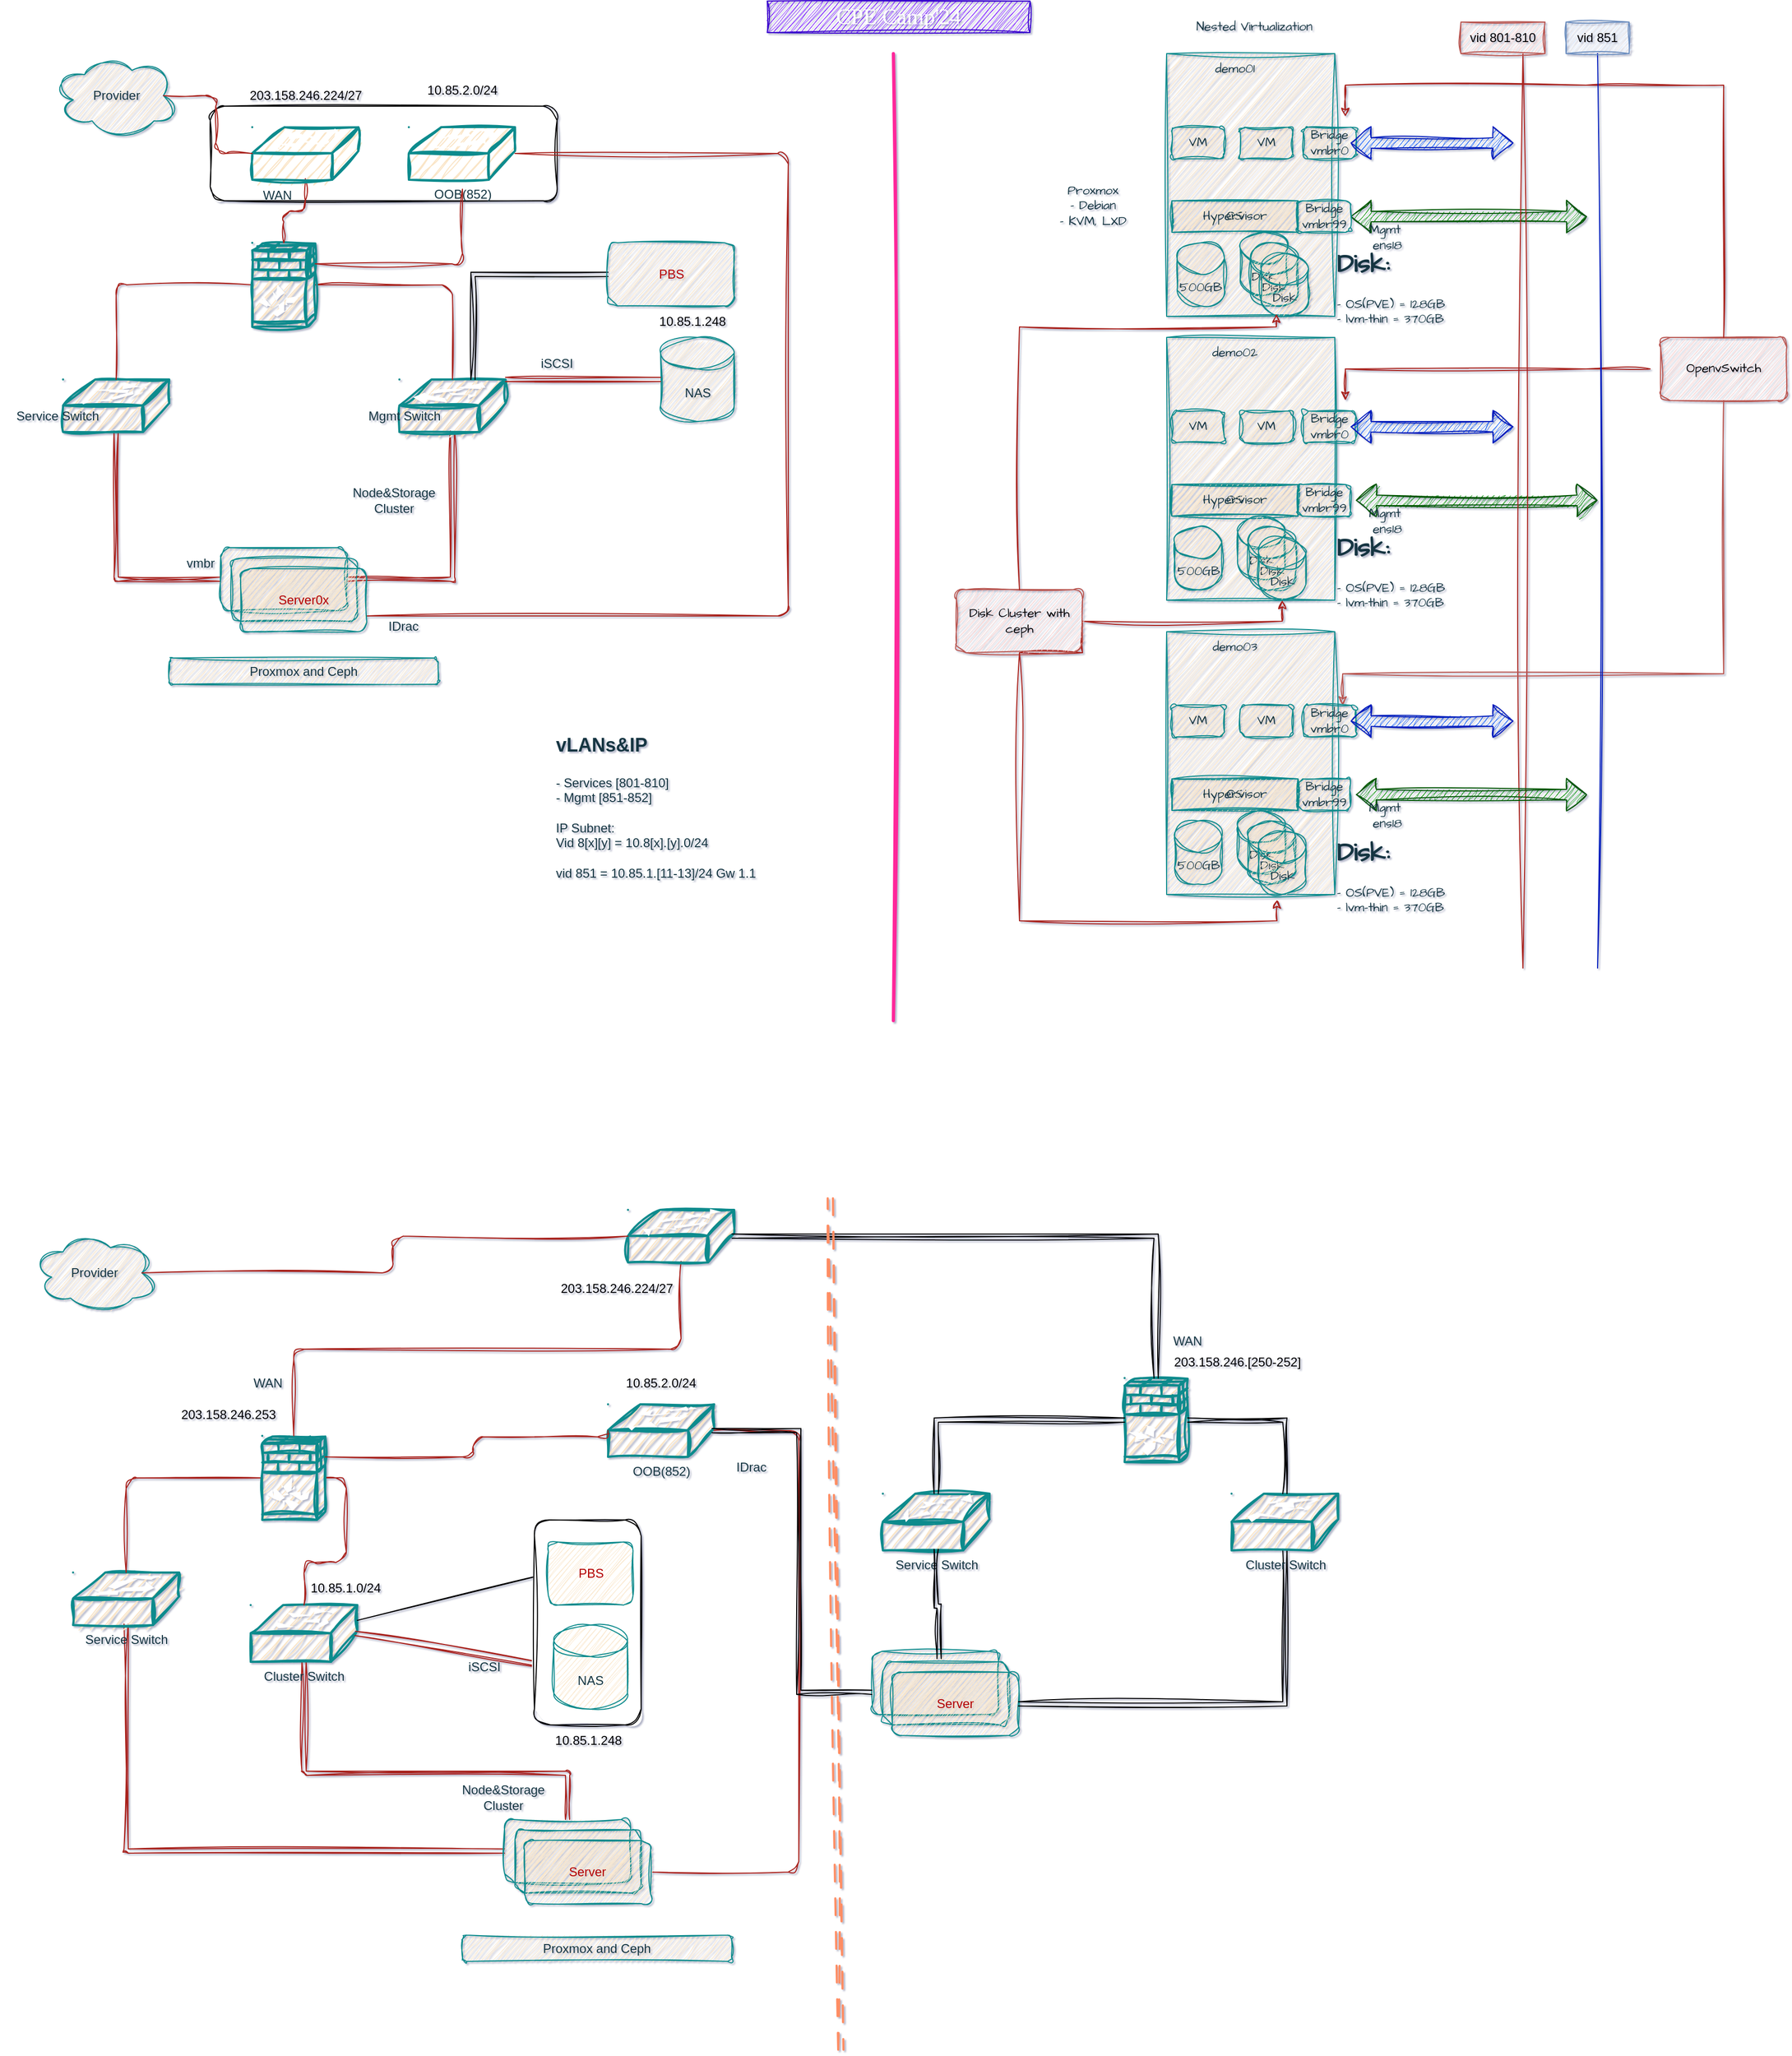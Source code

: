 <mxfile version="24.2.5" type="github">
  <diagram name="Page-1" id="ztWUro-rzghUD-m8kAbv">
    <mxGraphModel dx="2261" dy="944" grid="1" gridSize="10" guides="1" tooltips="1" connect="1" arrows="1" fold="1" page="1" pageScale="1" pageWidth="827" pageHeight="1169" math="0" shadow="1">
      <root>
        <mxCell id="0" />
        <mxCell id="1" parent="0" />
        <mxCell id="xgEUcYKiECLJtQzR3duw-14" value="" style="rounded=1;whiteSpace=wrap;html=1;sketch=1;hachureGap=4;jiggle=2;curveFitting=1;fontFamily=Architects Daughter;fontSource=https%3A%2F%2Ffonts.googleapis.com%2Fcss%3Ffamily%3DArchitects%2BDaughter;" parent="1" vertex="1">
          <mxGeometry x="-580" y="130" width="330" height="90" as="geometry" />
        </mxCell>
        <mxCell id="AY0THH2m7d75gaI-gUGR-2" value="Provider" style="ellipse;shape=cloud;whiteSpace=wrap;html=1;rounded=1;sketch=1;curveFitting=1;jiggle=2;labelBackgroundColor=none;fillColor=#FAE5C7;strokeColor=#0F8B8D;fontColor=#143642;" parent="1" vertex="1">
          <mxGeometry x="-729.5" y="80" width="120" height="80" as="geometry" />
        </mxCell>
        <mxCell id="AY0THH2m7d75gaI-gUGR-12" style="edgeStyle=orthogonalEdgeStyle;rounded=1;orthogonalLoop=1;jettySize=auto;html=1;exitX=0.5;exitY=0.98;exitDx=0;exitDy=0;exitPerimeter=0;entryX=0;entryY=0.5;entryDx=0;entryDy=0;shape=link;sketch=1;curveFitting=1;jiggle=2;labelBackgroundColor=none;strokeColor=#A8201A;fontColor=default;" parent="1" source="AY0THH2m7d75gaI-gUGR-5" target="AY0THH2m7d75gaI-gUGR-8" edge="1">
          <mxGeometry relative="1" as="geometry" />
        </mxCell>
        <mxCell id="AY0THH2m7d75gaI-gUGR-5" value="" style="shape=mxgraph.cisco.switches.workgroup_switch;html=1;pointerEvents=1;dashed=0;fillColor=#FAE5C7;strokeColor=#0F8B8D;strokeWidth=2;verticalLabelPosition=bottom;verticalAlign=top;align=center;outlineConnect=0;rounded=1;sketch=1;curveFitting=1;jiggle=2;labelBackgroundColor=none;fontColor=#143642;" parent="1" vertex="1">
          <mxGeometry x="-720" y="390" width="101" height="50" as="geometry" />
        </mxCell>
        <mxCell id="AY0THH2m7d75gaI-gUGR-13" style="edgeStyle=orthogonalEdgeStyle;rounded=1;orthogonalLoop=1;jettySize=auto;html=1;exitX=0.5;exitY=0.98;exitDx=0;exitDy=0;exitPerimeter=0;entryX=1;entryY=0.5;entryDx=0;entryDy=0;shape=link;sketch=1;curveFitting=1;jiggle=2;labelBackgroundColor=none;strokeColor=#A8201A;fontColor=default;" parent="1" source="AY0THH2m7d75gaI-gUGR-6" target="AY0THH2m7d75gaI-gUGR-8" edge="1">
          <mxGeometry relative="1" as="geometry" />
        </mxCell>
        <mxCell id="AY0THH2m7d75gaI-gUGR-16" style="edgeStyle=orthogonalEdgeStyle;rounded=1;orthogonalLoop=1;jettySize=auto;html=1;entryX=1;entryY=0.75;entryDx=0;entryDy=0;endArrow=none;endFill=0;sketch=1;curveFitting=1;jiggle=2;labelBackgroundColor=none;strokeColor=#A8201A;fontColor=default;" parent="1" source="xgEUcYKiECLJtQzR3duw-11" target="AY0THH2m7d75gaI-gUGR-15" edge="1">
          <mxGeometry relative="1" as="geometry">
            <Array as="points">
              <mxPoint x="-30" y="175" />
              <mxPoint x="-30" y="615" />
            </Array>
          </mxGeometry>
        </mxCell>
        <mxCell id="AY0THH2m7d75gaI-gUGR-6" value="" style="shape=mxgraph.cisco.switches.workgroup_switch;html=1;pointerEvents=1;dashed=0;fillColor=#FAE5C7;strokeColor=#0F8B8D;strokeWidth=2;verticalLabelPosition=bottom;verticalAlign=top;align=center;outlineConnect=0;rounded=1;sketch=1;curveFitting=1;jiggle=2;labelBackgroundColor=none;fontColor=#143642;" parent="1" vertex="1">
          <mxGeometry x="-400" y="390" width="101" height="50" as="geometry" />
        </mxCell>
        <mxCell id="AY0THH2m7d75gaI-gUGR-10" style="edgeStyle=orthogonalEdgeStyle;rounded=1;orthogonalLoop=1;jettySize=auto;html=1;exitX=0;exitY=0.5;exitDx=0;exitDy=0;exitPerimeter=0;endArrow=none;endFill=0;sketch=1;curveFitting=1;jiggle=2;labelBackgroundColor=none;strokeColor=#A8201A;fontColor=default;" parent="1" source="AY0THH2m7d75gaI-gUGR-7" target="AY0THH2m7d75gaI-gUGR-5" edge="1">
          <mxGeometry relative="1" as="geometry" />
        </mxCell>
        <mxCell id="AY0THH2m7d75gaI-gUGR-11" style="edgeStyle=orthogonalEdgeStyle;rounded=1;orthogonalLoop=1;jettySize=auto;html=1;exitX=1;exitY=0.5;exitDx=0;exitDy=0;exitPerimeter=0;endArrow=none;endFill=0;sketch=1;curveFitting=1;jiggle=2;labelBackgroundColor=none;strokeColor=#A8201A;fontColor=default;" parent="1" source="AY0THH2m7d75gaI-gUGR-7" target="AY0THH2m7d75gaI-gUGR-6" edge="1">
          <mxGeometry relative="1" as="geometry" />
        </mxCell>
        <mxCell id="AY0THH2m7d75gaI-gUGR-7" value="" style="shape=mxgraph.cisco.security.ios_firewall;html=1;pointerEvents=1;dashed=0;fillColor=#FAE5C7;strokeColor=#0F8B8D;strokeWidth=2;verticalLabelPosition=bottom;verticalAlign=top;align=center;outlineConnect=0;rounded=1;sketch=1;curveFitting=1;jiggle=2;labelBackgroundColor=none;fontColor=#143642;" parent="1" vertex="1">
          <mxGeometry x="-540" y="260" width="60" height="80" as="geometry" />
        </mxCell>
        <mxCell id="AY0THH2m7d75gaI-gUGR-8" value="" style="rounded=1;whiteSpace=wrap;html=1;sketch=1;curveFitting=1;jiggle=2;labelBackgroundColor=none;fillColor=#FAE5C7;strokeColor=#0F8B8D;fontColor=#143642;" parent="1" vertex="1">
          <mxGeometry x="-570" y="550" width="120" height="60" as="geometry" />
        </mxCell>
        <mxCell id="AY0THH2m7d75gaI-gUGR-9" style="edgeStyle=orthogonalEdgeStyle;rounded=1;orthogonalLoop=1;jettySize=auto;html=1;exitX=0.5;exitY=0.98;exitDx=0;exitDy=0;exitPerimeter=0;entryX=0.5;entryY=0;entryDx=0;entryDy=0;entryPerimeter=0;endArrow=none;endFill=0;sketch=1;curveFitting=1;jiggle=2;labelBackgroundColor=none;strokeColor=#A8201A;fontColor=default;" parent="1" source="xgEUcYKiECLJtQzR3duw-8" target="AY0THH2m7d75gaI-gUGR-7" edge="1">
          <mxGeometry relative="1" as="geometry">
            <mxPoint x="-655" y="180" as="sourcePoint" />
          </mxGeometry>
        </mxCell>
        <mxCell id="AY0THH2m7d75gaI-gUGR-14" value="" style="rounded=1;whiteSpace=wrap;html=1;sketch=1;curveFitting=1;jiggle=2;labelBackgroundColor=none;fillColor=#FAE5C7;strokeColor=#0F8B8D;fontColor=#143642;" parent="1" vertex="1">
          <mxGeometry x="-560" y="560" width="120" height="60" as="geometry" />
        </mxCell>
        <mxCell id="AY0THH2m7d75gaI-gUGR-15" value="&lt;font color=&quot;#b30000&quot;&gt;Server0x&lt;/font&gt;" style="rounded=1;whiteSpace=wrap;html=1;fillColor=#FAE5C7;strokeColor=#0F8B8D;sketch=1;curveFitting=1;jiggle=2;labelBackgroundColor=none;fontColor=#143642;" parent="1" vertex="1">
          <mxGeometry x="-551" y="570" width="120" height="60" as="geometry" />
        </mxCell>
        <mxCell id="gH5XdHVikVQk0DPUbPM3-31" style="edgeStyle=orthogonalEdgeStyle;rounded=0;orthogonalLoop=1;jettySize=auto;html=1;entryX=0;entryY=0.5;entryDx=0;entryDy=0;sketch=1;curveFitting=1;jiggle=2;shape=link;" parent="1" source="AY0THH2m7d75gaI-gUGR-6" target="gH5XdHVikVQk0DPUbPM3-30" edge="1">
          <mxGeometry relative="1" as="geometry">
            <Array as="points">
              <mxPoint x="-330" y="290" />
            </Array>
          </mxGeometry>
        </mxCell>
        <mxCell id="AY0THH2m7d75gaI-gUGR-17" value="Mgmt Switch" style="text;html=1;align=center;verticalAlign=middle;whiteSpace=wrap;rounded=1;sketch=1;curveFitting=1;jiggle=2;labelBackgroundColor=none;fontColor=#143642;" parent="1" vertex="1">
          <mxGeometry x="-450" y="410" width="110" height="30" as="geometry" />
        </mxCell>
        <mxCell id="AY0THH2m7d75gaI-gUGR-18" value="Service Switch" style="text;html=1;align=center;verticalAlign=middle;whiteSpace=wrap;rounded=1;sketch=1;curveFitting=1;jiggle=2;labelBackgroundColor=none;fontColor=#143642;" parent="1" vertex="1">
          <mxGeometry x="-780" y="410" width="110" height="30" as="geometry" />
        </mxCell>
        <mxCell id="AY0THH2m7d75gaI-gUGR-19" value="Node&amp;amp;Storage&lt;div&gt;Cluster&lt;/div&gt;" style="text;html=1;align=center;verticalAlign=middle;whiteSpace=wrap;rounded=1;sketch=1;curveFitting=1;jiggle=2;labelBackgroundColor=none;fontColor=#143642;" parent="1" vertex="1">
          <mxGeometry x="-460" y="490" width="110" height="30" as="geometry" />
        </mxCell>
        <mxCell id="AY0THH2m7d75gaI-gUGR-21" value="WAN" style="text;html=1;align=center;verticalAlign=middle;whiteSpace=wrap;rounded=1;sketch=1;curveFitting=1;jiggle=2;labelBackgroundColor=none;fontColor=#143642;" parent="1" vertex="1">
          <mxGeometry x="-551" y="200" width="70" height="30" as="geometry" />
        </mxCell>
        <mxCell id="AY0THH2m7d75gaI-gUGR-22" value="IDrac" style="text;html=1;align=center;verticalAlign=middle;whiteSpace=wrap;rounded=1;sketch=1;curveFitting=1;jiggle=2;labelBackgroundColor=none;fontColor=#143642;" parent="1" vertex="1">
          <mxGeometry x="-431" y="610" width="70" height="30" as="geometry" />
        </mxCell>
        <mxCell id="AY0THH2m7d75gaI-gUGR-23" value="&lt;h1 style=&quot;margin-top: 0px;&quot;&gt;&lt;font style=&quot;font-size: 18px;&quot;&gt;vLANs&amp;amp;IP&lt;/font&gt;&lt;/h1&gt;&lt;div&gt;- Services [801-810]&lt;/div&gt;&lt;div&gt;- Mgmt [851-852]&lt;/div&gt;&lt;div&gt;&lt;br&gt;&lt;/div&gt;&lt;div&gt;IP Subnet:&lt;/div&gt;&lt;div&gt;Vid 8[x][y] = 10.8[x].[y].0/24&lt;/div&gt;&lt;div&gt;&lt;br&gt;&lt;/div&gt;&lt;div&gt;vid 851 = 10.85.1.[11-13]/24 Gw 1.1&lt;/div&gt;" style="text;html=1;whiteSpace=wrap;overflow=hidden;rounded=1;sketch=1;curveFitting=1;jiggle=2;labelBackgroundColor=none;fontColor=#143642;" parent="1" vertex="1">
          <mxGeometry x="-253" y="715" width="223" height="180" as="geometry" />
        </mxCell>
        <mxCell id="3" value="Proxmox and Ceph" style="rounded=1;whiteSpace=wrap;html=1;sketch=1;curveFitting=1;jiggle=2;labelBackgroundColor=none;fillColor=#FAE5C7;strokeColor=#0F8B8D;fontColor=#143642;" parent="1" vertex="1">
          <mxGeometry x="-619" y="655" width="256" height="25" as="geometry" />
        </mxCell>
        <mxCell id="4" value="NAS" style="shape=cylinder3;whiteSpace=wrap;html=1;boundedLbl=1;backgroundOutline=1;size=15;rounded=1;sketch=1;curveFitting=1;jiggle=2;labelBackgroundColor=none;fillColor=#FAE5C7;strokeColor=#0F8B8D;fontColor=#143642;" parent="1" vertex="1">
          <mxGeometry x="-151.5" y="350" width="70" height="80" as="geometry" />
        </mxCell>
        <mxCell id="5" value="" style="endArrow=none;html=1;entryX=0;entryY=0.5;entryDx=0;entryDy=0;entryPerimeter=0;exitX=1;exitY=0;exitDx=0;exitDy=0;exitPerimeter=0;shape=link;rounded=1;sketch=1;curveFitting=1;jiggle=2;labelBackgroundColor=none;strokeColor=#A8201A;fontColor=default;" parent="1" source="AY0THH2m7d75gaI-gUGR-6" target="4" edge="1">
          <mxGeometry width="50" height="50" relative="1" as="geometry">
            <mxPoint x="-440" y="520" as="sourcePoint" />
            <mxPoint x="-390" y="470" as="targetPoint" />
          </mxGeometry>
        </mxCell>
        <mxCell id="7" value="vmbr" style="text;html=1;strokeColor=none;fillColor=none;align=center;verticalAlign=middle;whiteSpace=wrap;rounded=1;sketch=1;curveFitting=1;jiggle=2;labelBackgroundColor=none;fontColor=#143642;" parent="1" vertex="1">
          <mxGeometry x="-619" y="550" width="60" height="30" as="geometry" />
        </mxCell>
        <mxCell id="8" value="iSCSI" style="text;html=1;strokeColor=none;fillColor=none;align=center;verticalAlign=middle;whiteSpace=wrap;rounded=1;sketch=1;curveFitting=1;jiggle=2;labelBackgroundColor=none;fontColor=#143642;" parent="1" vertex="1">
          <mxGeometry x="-280" y="360" width="60" height="30" as="geometry" />
        </mxCell>
        <mxCell id="-3gjhVd2e0U2qaBxWlYf-8" value="" style="rounded=0;whiteSpace=wrap;html=1;hachureGap=4;fontFamily=Architects Daughter;fontSource=https%3A%2F%2Ffonts.googleapis.com%2Fcss%3Ffamily%3DArchitects%2BDaughter;sketch=1;curveFitting=1;jiggle=2;labelBackgroundColor=none;fillColor=#FAE5C7;strokeColor=#0F8B8D;fontColor=#143642;" parent="1" vertex="1">
          <mxGeometry x="330" y="80" width="160" height="250" as="geometry" />
        </mxCell>
        <mxCell id="-3gjhVd2e0U2qaBxWlYf-9" value="demo01" style="text;html=1;align=center;verticalAlign=middle;whiteSpace=wrap;rounded=0;fontFamily=Architects Daughter;fontSource=https%3A%2F%2Ffonts.googleapis.com%2Fcss%3Ffamily%3DArchitects%2BDaughter;sketch=1;curveFitting=1;jiggle=2;labelBackgroundColor=none;fontColor=#143642;" parent="1" vertex="1">
          <mxGeometry x="350" y="80" width="90" height="30" as="geometry" />
        </mxCell>
        <mxCell id="-3gjhVd2e0U2qaBxWlYf-10" value="500GB" style="shape=cylinder3;whiteSpace=wrap;html=1;boundedLbl=1;backgroundOutline=1;size=15;hachureGap=4;fontFamily=Architects Daughter;fontSource=https%3A%2F%2Ffonts.googleapis.com%2Fcss%3Ffamily%3DArchitects%2BDaughter;sketch=1;curveFitting=1;jiggle=2;labelBackgroundColor=none;fillColor=#FAE5C7;strokeColor=#0F8B8D;fontColor=#143642;" parent="1" vertex="1">
          <mxGeometry x="340" y="260" width="45" height="60" as="geometry" />
        </mxCell>
        <mxCell id="-3gjhVd2e0U2qaBxWlYf-12" value="" style="shape=flexArrow;endArrow=classic;startArrow=classic;html=1;rounded=0;hachureGap=4;fontFamily=Architects Daughter;fontSource=https%3A%2F%2Ffonts.googleapis.com%2Fcss%3Ffamily%3DArchitects%2BDaughter;sketch=1;curveFitting=1;jiggle=2;labelBackgroundColor=none;strokeColor=#005700;fontColor=default;exitX=1;exitY=0.5;exitDx=0;exitDy=0;fillColor=#008a00;" parent="1" source="-3gjhVd2e0U2qaBxWlYf-23" edge="1">
          <mxGeometry width="100" height="100" relative="1" as="geometry">
            <mxPoint x="490" y="234.66" as="sourcePoint" />
            <mxPoint x="730" y="235" as="targetPoint" />
          </mxGeometry>
        </mxCell>
        <mxCell id="-3gjhVd2e0U2qaBxWlYf-13" value="OS" style="rounded=0;whiteSpace=wrap;html=1;hachureGap=4;fontFamily=Architects Daughter;fontSource=https%3A%2F%2Ffonts.googleapis.com%2Fcss%3Ffamily%3DArchitects%2BDaughter;sketch=1;curveFitting=1;jiggle=2;labelBackgroundColor=none;fillColor=#FAE5C7;strokeColor=#0F8B8D;fontColor=#143642;" parent="1" vertex="1">
          <mxGeometry x="335" y="220" width="120" height="30" as="geometry" />
        </mxCell>
        <mxCell id="-3gjhVd2e0U2qaBxWlYf-14" value="Hypervisor" style="rounded=0;whiteSpace=wrap;html=1;hachureGap=4;fontFamily=Architects Daughter;fontSource=https%3A%2F%2Ffonts.googleapis.com%2Fcss%3Ffamily%3DArchitects%2BDaughter;sketch=1;curveFitting=1;jiggle=2;labelBackgroundColor=none;fillColor=#FAE5C7;strokeColor=#0F8B8D;fontColor=#143642;" parent="1" vertex="1">
          <mxGeometry x="335" y="220" width="120" height="30" as="geometry" />
        </mxCell>
        <mxCell id="-3gjhVd2e0U2qaBxWlYf-15" value="VM" style="rounded=1;whiteSpace=wrap;html=1;hachureGap=4;fontFamily=Architects Daughter;fontSource=https%3A%2F%2Ffonts.googleapis.com%2Fcss%3Ffamily%3DArchitects%2BDaughter;sketch=1;curveFitting=1;jiggle=2;labelBackgroundColor=none;fillColor=#FAE5C7;strokeColor=#0F8B8D;fontColor=#143642;" parent="1" vertex="1">
          <mxGeometry x="335" y="150" width="50" height="30" as="geometry" />
        </mxCell>
        <mxCell id="-3gjhVd2e0U2qaBxWlYf-16" value="VM" style="rounded=1;whiteSpace=wrap;html=1;hachureGap=4;fontFamily=Architects Daughter;fontSource=https%3A%2F%2Ffonts.googleapis.com%2Fcss%3Ffamily%3DArchitects%2BDaughter;sketch=1;curveFitting=1;jiggle=2;labelBackgroundColor=none;fillColor=#FAE5C7;strokeColor=#0F8B8D;fontColor=#143642;" parent="1" vertex="1">
          <mxGeometry x="400" y="150" width="50" height="30" as="geometry" />
        </mxCell>
        <mxCell id="-3gjhVd2e0U2qaBxWlYf-17" value="Mgmt&amp;nbsp;&lt;div&gt;ens18&lt;/div&gt;" style="text;html=1;align=center;verticalAlign=middle;whiteSpace=wrap;rounded=0;fontFamily=Architects Daughter;fontSource=https%3A%2F%2Ffonts.googleapis.com%2Fcss%3Ffamily%3DArchitects%2BDaughter;sketch=1;curveFitting=1;jiggle=2;labelBackgroundColor=none;fontColor=#143642;" parent="1" vertex="1">
          <mxGeometry x="510" y="240" width="60" height="30" as="geometry" />
        </mxCell>
        <mxCell id="-3gjhVd2e0U2qaBxWlYf-18" value="Nested Virtualization" style="text;html=1;align=center;verticalAlign=middle;whiteSpace=wrap;rounded=0;fontFamily=Architects Daughter;fontSource=https%3A%2F%2Ffonts.googleapis.com%2Fcss%3Ffamily%3DArchitects%2BDaughter;sketch=1;curveFitting=1;jiggle=2;labelBackgroundColor=none;fontColor=#143642;" parent="1" vertex="1">
          <mxGeometry x="344" y="40" width="139" height="30" as="geometry" />
        </mxCell>
        <mxCell id="-3gjhVd2e0U2qaBxWlYf-19" value="Proxmox&lt;div&gt;- Debian&lt;/div&gt;&lt;div&gt;- KVM, LXD&lt;/div&gt;" style="text;html=1;align=center;verticalAlign=middle;whiteSpace=wrap;rounded=0;fontFamily=Architects Daughter;fontSource=https%3A%2F%2Ffonts.googleapis.com%2Fcss%3Ffamily%3DArchitects%2BDaughter;sketch=1;curveFitting=1;jiggle=2;labelBackgroundColor=none;fontColor=#143642;" parent="1" vertex="1">
          <mxGeometry x="210" y="200" width="100" height="50" as="geometry" />
        </mxCell>
        <mxCell id="-3gjhVd2e0U2qaBxWlYf-22" value="&lt;h1 style=&quot;margin-top: 0px;&quot;&gt;Disk:&lt;/h1&gt;&lt;div&gt;- OS(PVE) = 128GB&lt;/div&gt;&lt;div&gt;- lvm-thin = 370GB&lt;/div&gt;" style="text;html=1;whiteSpace=wrap;overflow=hidden;rounded=0;fontFamily=Architects Daughter;fontSource=https%3A%2F%2Ffonts.googleapis.com%2Fcss%3Ffamily%3DArchitects%2BDaughter;sketch=1;curveFitting=1;jiggle=2;labelBackgroundColor=none;fontColor=#143642;" parent="1" vertex="1">
          <mxGeometry x="490" y="260" width="180" height="80" as="geometry" />
        </mxCell>
        <mxCell id="-3gjhVd2e0U2qaBxWlYf-23" value="Bridge&lt;div&gt;vmbr99&lt;/div&gt;" style="rounded=1;whiteSpace=wrap;html=1;sketch=1;hachureGap=4;jiggle=2;curveFitting=1;fontFamily=Architects Daughter;fontSource=https%3A%2F%2Ffonts.googleapis.com%2Fcss%3Ffamily%3DArchitects%2BDaughter;labelBackgroundColor=none;fillColor=#FAE5C7;strokeColor=#0F8B8D;fontColor=#143642;" parent="1" vertex="1">
          <mxGeometry x="455" y="220" width="50" height="30" as="geometry" />
        </mxCell>
        <mxCell id="-3gjhVd2e0U2qaBxWlYf-25" value="" style="rounded=0;whiteSpace=wrap;html=1;hachureGap=4;fontFamily=Architects Daughter;fontSource=https%3A%2F%2Ffonts.googleapis.com%2Fcss%3Ffamily%3DArchitects%2BDaughter;sketch=1;curveFitting=1;jiggle=2;labelBackgroundColor=none;fillColor=#FAE5C7;strokeColor=#0F8B8D;fontColor=#143642;" parent="1" vertex="1">
          <mxGeometry x="330" y="350" width="160" height="250" as="geometry" />
        </mxCell>
        <mxCell id="-3gjhVd2e0U2qaBxWlYf-26" value="demo02" style="text;html=1;align=center;verticalAlign=middle;whiteSpace=wrap;rounded=0;fontFamily=Architects Daughter;fontSource=https%3A%2F%2Ffonts.googleapis.com%2Fcss%3Ffamily%3DArchitects%2BDaughter;sketch=1;curveFitting=1;jiggle=2;labelBackgroundColor=none;fontColor=#143642;" parent="1" vertex="1">
          <mxGeometry x="350" y="350" width="90" height="30" as="geometry" />
        </mxCell>
        <mxCell id="-3gjhVd2e0U2qaBxWlYf-28" value="" style="shape=flexArrow;endArrow=classic;startArrow=classic;html=1;rounded=0;hachureGap=4;fontFamily=Architects Daughter;fontSource=https%3A%2F%2Ffonts.googleapis.com%2Fcss%3Ffamily%3DArchitects%2BDaughter;sketch=1;curveFitting=1;jiggle=2;labelBackgroundColor=none;strokeColor=#005700;fontColor=default;fillColor=#008a00;" parent="1" edge="1">
          <mxGeometry width="100" height="100" relative="1" as="geometry">
            <mxPoint x="510" y="505" as="sourcePoint" />
            <mxPoint x="740" y="505" as="targetPoint" />
          </mxGeometry>
        </mxCell>
        <mxCell id="-3gjhVd2e0U2qaBxWlYf-29" value="OS" style="rounded=0;whiteSpace=wrap;html=1;hachureGap=4;fontFamily=Architects Daughter;fontSource=https%3A%2F%2Ffonts.googleapis.com%2Fcss%3Ffamily%3DArchitects%2BDaughter;sketch=1;curveFitting=1;jiggle=2;labelBackgroundColor=none;fillColor=#FAE5C7;strokeColor=#0F8B8D;fontColor=#143642;" parent="1" vertex="1">
          <mxGeometry x="335" y="490" width="120" height="30" as="geometry" />
        </mxCell>
        <mxCell id="-3gjhVd2e0U2qaBxWlYf-30" value="Hypervisor" style="rounded=0;whiteSpace=wrap;html=1;hachureGap=4;fontFamily=Architects Daughter;fontSource=https%3A%2F%2Ffonts.googleapis.com%2Fcss%3Ffamily%3DArchitects%2BDaughter;sketch=1;curveFitting=1;jiggle=2;labelBackgroundColor=none;fillColor=#FAE5C7;strokeColor=#0F8B8D;fontColor=#143642;" parent="1" vertex="1">
          <mxGeometry x="335" y="490" width="120" height="30" as="geometry" />
        </mxCell>
        <mxCell id="-3gjhVd2e0U2qaBxWlYf-31" value="VM" style="rounded=1;whiteSpace=wrap;html=1;hachureGap=4;fontFamily=Architects Daughter;fontSource=https%3A%2F%2Ffonts.googleapis.com%2Fcss%3Ffamily%3DArchitects%2BDaughter;sketch=1;curveFitting=1;jiggle=2;labelBackgroundColor=none;fillColor=#FAE5C7;strokeColor=#0F8B8D;fontColor=#143642;" parent="1" vertex="1">
          <mxGeometry x="335" y="420" width="50" height="30" as="geometry" />
        </mxCell>
        <mxCell id="-3gjhVd2e0U2qaBxWlYf-32" value="VM" style="rounded=1;whiteSpace=wrap;html=1;hachureGap=4;fontFamily=Architects Daughter;fontSource=https%3A%2F%2Ffonts.googleapis.com%2Fcss%3Ffamily%3DArchitects%2BDaughter;sketch=1;curveFitting=1;jiggle=2;labelBackgroundColor=none;fillColor=#FAE5C7;strokeColor=#0F8B8D;fontColor=#143642;" parent="1" vertex="1">
          <mxGeometry x="400" y="420" width="50" height="30" as="geometry" />
        </mxCell>
        <mxCell id="-3gjhVd2e0U2qaBxWlYf-33" value="Mgmt&amp;nbsp;&lt;div&gt;ens18&lt;/div&gt;" style="text;html=1;align=center;verticalAlign=middle;whiteSpace=wrap;rounded=0;fontFamily=Architects Daughter;fontSource=https%3A%2F%2Ffonts.googleapis.com%2Fcss%3Ffamily%3DArchitects%2BDaughter;sketch=1;curveFitting=1;jiggle=2;labelBackgroundColor=none;fontColor=#143642;" parent="1" vertex="1">
          <mxGeometry x="510" y="510" width="60" height="30" as="geometry" />
        </mxCell>
        <mxCell id="-3gjhVd2e0U2qaBxWlYf-34" value="Bridge&lt;div&gt;vmbr99&lt;/div&gt;" style="rounded=1;whiteSpace=wrap;html=1;sketch=1;hachureGap=4;jiggle=2;curveFitting=1;fontFamily=Architects Daughter;fontSource=https%3A%2F%2Ffonts.googleapis.com%2Fcss%3Ffamily%3DArchitects%2BDaughter;labelBackgroundColor=none;fillColor=#FAE5C7;strokeColor=#0F8B8D;fontColor=#143642;" parent="1" vertex="1">
          <mxGeometry x="455" y="490" width="50" height="30" as="geometry" />
        </mxCell>
        <mxCell id="-3gjhVd2e0U2qaBxWlYf-35" value="" style="endArrow=none;html=1;rounded=0;sketch=1;hachureGap=4;jiggle=2;curveFitting=1;fontFamily=Architects Daughter;fontSource=https%3A%2F%2Ffonts.googleapis.com%2Fcss%3Ffamily%3DArchitects%2BDaughter;labelBackgroundColor=none;strokeColor=#A8201A;fontColor=default;" parent="1" edge="1">
          <mxGeometry width="50" height="50" relative="1" as="geometry">
            <mxPoint x="669" y="950" as="sourcePoint" />
            <mxPoint x="669" y="80" as="targetPoint" />
          </mxGeometry>
        </mxCell>
        <mxCell id="-3gjhVd2e0U2qaBxWlYf-36" value="&lt;h1 style=&quot;margin-top: 0px;&quot;&gt;Disk:&lt;/h1&gt;&lt;div&gt;- OS(PVE) = 128GB&lt;/div&gt;&lt;div&gt;- lvm-thin = 370GB&lt;/div&gt;" style="text;html=1;whiteSpace=wrap;overflow=hidden;rounded=0;fontFamily=Architects Daughter;fontSource=https%3A%2F%2Ffonts.googleapis.com%2Fcss%3Ffamily%3DArchitects%2BDaughter;sketch=1;curveFitting=1;jiggle=2;labelBackgroundColor=none;fontColor=#143642;" parent="1" vertex="1">
          <mxGeometry x="490" y="530" width="180" height="80" as="geometry" />
        </mxCell>
        <mxCell id="-3gjhVd2e0U2qaBxWlYf-55" style="edgeStyle=orthogonalEdgeStyle;rounded=0;sketch=1;hachureGap=4;jiggle=2;curveFitting=1;orthogonalLoop=1;jettySize=auto;html=1;strokeColor=#A8201A;fontFamily=Architects Daughter;fontSource=https%3A%2F%2Ffonts.googleapis.com%2Fcss%3Ffamily%3DArchitects%2BDaughter;fontColor=#143642;fillColor=#FAE5C7;" parent="1" edge="1">
          <mxGeometry relative="1" as="geometry">
            <mxPoint x="500" y="410" as="targetPoint" />
            <Array as="points">
              <mxPoint x="729" y="380" />
              <mxPoint x="500" y="380" />
              <mxPoint x="500" y="410" />
            </Array>
            <mxPoint x="790" y="380" as="sourcePoint" />
          </mxGeometry>
        </mxCell>
        <mxCell id="gH5XdHVikVQk0DPUbPM3-29" style="edgeStyle=orthogonalEdgeStyle;rounded=0;orthogonalLoop=1;jettySize=auto;html=1;entryX=0.75;entryY=0;entryDx=0;entryDy=0;fillColor=#f8cecc;strokeColor=#b85450;sketch=1;curveFitting=1;jiggle=2;" parent="1" source="-3gjhVd2e0U2qaBxWlYf-38" target="gH5XdHVikVQk0DPUbPM3-21" edge="1">
          <mxGeometry relative="1" as="geometry">
            <Array as="points">
              <mxPoint x="860" y="670" />
              <mxPoint x="498" y="670" />
            </Array>
          </mxGeometry>
        </mxCell>
        <mxCell id="-3gjhVd2e0U2qaBxWlYf-38" value="OpenvSwitch" style="rounded=1;whiteSpace=wrap;html=1;sketch=1;hachureGap=4;jiggle=2;curveFitting=1;fontFamily=Architects Daughter;fontSource=https%3A%2F%2Ffonts.googleapis.com%2Fcss%3Ffamily%3DArchitects%2BDaughter;fillColor=#f8cecc;strokeColor=#b85450;labelBackgroundColor=none;" parent="1" vertex="1">
          <mxGeometry x="800" y="350" width="120" height="60" as="geometry" />
        </mxCell>
        <mxCell id="-3gjhVd2e0U2qaBxWlYf-39" style="edgeStyle=orthogonalEdgeStyle;rounded=0;sketch=1;hachureGap=4;jiggle=2;curveFitting=1;orthogonalLoop=1;jettySize=auto;html=1;exitX=0.5;exitY=0;exitDx=0;exitDy=0;fontFamily=Architects Daughter;fontSource=https%3A%2F%2Ffonts.googleapis.com%2Fcss%3Ffamily%3DArchitects%2BDaughter;labelBackgroundColor=none;strokeColor=#A8201A;fontColor=default;" parent="1" source="-3gjhVd2e0U2qaBxWlYf-38" edge="1">
          <mxGeometry relative="1" as="geometry">
            <mxPoint x="500" y="140" as="targetPoint" />
            <Array as="points">
              <mxPoint x="729" y="110" />
              <mxPoint x="500" y="110" />
              <mxPoint x="500" y="130" />
            </Array>
          </mxGeometry>
        </mxCell>
        <mxCell id="-3gjhVd2e0U2qaBxWlYf-40" value="Bridge&lt;div&gt;vmbr0&lt;/div&gt;" style="rounded=1;whiteSpace=wrap;html=1;sketch=1;hachureGap=4;jiggle=2;curveFitting=1;fontFamily=Architects Daughter;fontSource=https%3A%2F%2Ffonts.googleapis.com%2Fcss%3Ffamily%3DArchitects%2BDaughter;labelBackgroundColor=none;fillColor=#FAE5C7;strokeColor=#0F8B8D;fontColor=#143642;" parent="1" vertex="1">
          <mxGeometry x="460" y="150" width="50" height="30" as="geometry" />
        </mxCell>
        <mxCell id="-3gjhVd2e0U2qaBxWlYf-41" value="Disk" style="shape=cylinder3;whiteSpace=wrap;html=1;boundedLbl=1;backgroundOutline=1;size=15;hachureGap=4;fontFamily=Architects Daughter;fontSource=https%3A%2F%2Ffonts.googleapis.com%2Fcss%3Ffamily%3DArchitects%2BDaughter;sketch=1;curveFitting=1;jiggle=2;labelBackgroundColor=none;fillColor=#FAE5C7;strokeColor=#0F8B8D;fontColor=#143642;" parent="1" vertex="1">
          <mxGeometry x="400" y="250" width="45" height="60" as="geometry" />
        </mxCell>
        <mxCell id="-3gjhVd2e0U2qaBxWlYf-43" value="Disk" style="shape=cylinder3;whiteSpace=wrap;html=1;boundedLbl=1;backgroundOutline=1;size=15;hachureGap=4;fontFamily=Architects Daughter;fontSource=https%3A%2F%2Ffonts.googleapis.com%2Fcss%3Ffamily%3DArchitects%2BDaughter;sketch=1;curveFitting=1;jiggle=2;labelBackgroundColor=none;fillColor=#FAE5C7;strokeColor=#0F8B8D;fontColor=#143642;" parent="1" vertex="1">
          <mxGeometry x="410" y="260" width="45" height="60" as="geometry" />
        </mxCell>
        <mxCell id="-3gjhVd2e0U2qaBxWlYf-44" value="Disk" style="shape=cylinder3;whiteSpace=wrap;html=1;boundedLbl=1;backgroundOutline=1;size=15;hachureGap=4;fontFamily=Architects Daughter;fontSource=https%3A%2F%2Ffonts.googleapis.com%2Fcss%3Ffamily%3DArchitects%2BDaughter;sketch=1;curveFitting=1;jiggle=2;labelBackgroundColor=none;fillColor=#FAE5C7;strokeColor=#0F8B8D;fontColor=#143642;" parent="1" vertex="1">
          <mxGeometry x="420" y="270" width="45" height="60" as="geometry" />
        </mxCell>
        <mxCell id="-3gjhVd2e0U2qaBxWlYf-45" value="500GB" style="shape=cylinder3;whiteSpace=wrap;html=1;boundedLbl=1;backgroundOutline=1;size=15;hachureGap=4;fontFamily=Architects Daughter;fontSource=https%3A%2F%2Ffonts.googleapis.com%2Fcss%3Ffamily%3DArchitects%2BDaughter;sketch=1;curveFitting=1;jiggle=2;labelBackgroundColor=none;fillColor=#FAE5C7;strokeColor=#0F8B8D;fontColor=#143642;" parent="1" vertex="1">
          <mxGeometry x="337.5" y="530" width="45" height="60" as="geometry" />
        </mxCell>
        <mxCell id="-3gjhVd2e0U2qaBxWlYf-46" value="Disk" style="shape=cylinder3;whiteSpace=wrap;html=1;boundedLbl=1;backgroundOutline=1;size=15;hachureGap=4;fontFamily=Architects Daughter;fontSource=https%3A%2F%2Ffonts.googleapis.com%2Fcss%3Ffamily%3DArchitects%2BDaughter;sketch=1;curveFitting=1;jiggle=2;labelBackgroundColor=none;fillColor=#FAE5C7;strokeColor=#0F8B8D;fontColor=#143642;" parent="1" vertex="1">
          <mxGeometry x="397.5" y="520" width="45" height="60" as="geometry" />
        </mxCell>
        <mxCell id="-3gjhVd2e0U2qaBxWlYf-47" value="Disk" style="shape=cylinder3;whiteSpace=wrap;html=1;boundedLbl=1;backgroundOutline=1;size=15;hachureGap=4;fontFamily=Architects Daughter;fontSource=https%3A%2F%2Ffonts.googleapis.com%2Fcss%3Ffamily%3DArchitects%2BDaughter;sketch=1;curveFitting=1;jiggle=2;labelBackgroundColor=none;fillColor=#FAE5C7;strokeColor=#0F8B8D;fontColor=#143642;" parent="1" vertex="1">
          <mxGeometry x="407.5" y="530" width="45" height="60" as="geometry" />
        </mxCell>
        <mxCell id="-3gjhVd2e0U2qaBxWlYf-48" value="Disk" style="shape=cylinder3;whiteSpace=wrap;html=1;boundedLbl=1;backgroundOutline=1;size=15;hachureGap=4;fontFamily=Architects Daughter;fontSource=https%3A%2F%2Ffonts.googleapis.com%2Fcss%3Ffamily%3DArchitects%2BDaughter;sketch=1;curveFitting=1;jiggle=2;labelBackgroundColor=none;fillColor=#FAE5C7;strokeColor=#0F8B8D;fontColor=#143642;" parent="1" vertex="1">
          <mxGeometry x="417.5" y="540" width="45" height="60" as="geometry" />
        </mxCell>
        <mxCell id="-3gjhVd2e0U2qaBxWlYf-51" style="edgeStyle=orthogonalEdgeStyle;rounded=0;sketch=1;hachureGap=4;jiggle=2;curveFitting=1;orthogonalLoop=1;jettySize=auto;html=1;exitX=0.5;exitY=1;exitDx=0;exitDy=0;strokeColor=#A8201A;fontFamily=Architects Daughter;fontSource=https%3A%2F%2Ffonts.googleapis.com%2Fcss%3Ffamily%3DArchitects%2BDaughter;fontColor=#143642;fillColor=#FAE5C7;entryX=0.5;entryY=1;entryDx=0;entryDy=0;entryPerimeter=0;" parent="1" source="-3gjhVd2e0U2qaBxWlYf-49" target="-3gjhVd2e0U2qaBxWlYf-48" edge="1">
          <mxGeometry relative="1" as="geometry">
            <mxPoint x="440" y="611.379" as="targetPoint" />
            <Array as="points">
              <mxPoint x="250" y="620" />
              <mxPoint x="440" y="620" />
            </Array>
          </mxGeometry>
        </mxCell>
        <mxCell id="-3gjhVd2e0U2qaBxWlYf-49" value="&lt;div&gt;Disk Cluster with ceph&lt;/div&gt;" style="rounded=1;whiteSpace=wrap;html=1;sketch=1;hachureGap=4;jiggle=2;curveFitting=1;fontFamily=Architects Daughter;fontSource=https%3A%2F%2Ffonts.googleapis.com%2Fcss%3Ffamily%3DArchitects%2BDaughter;fillColor=#f8cecc;strokeColor=#b85450;labelBackgroundColor=none;" parent="1" vertex="1">
          <mxGeometry x="130" y="590" width="120" height="60" as="geometry" />
        </mxCell>
        <mxCell id="-3gjhVd2e0U2qaBxWlYf-50" style="edgeStyle=orthogonalEdgeStyle;rounded=0;sketch=1;hachureGap=4;jiggle=2;curveFitting=1;orthogonalLoop=1;jettySize=auto;html=1;exitX=0.5;exitY=0;exitDx=0;exitDy=0;entryX=0.319;entryY=0.961;entryDx=0;entryDy=0;entryPerimeter=0;strokeColor=#A8201A;fontFamily=Architects Daughter;fontSource=https%3A%2F%2Ffonts.googleapis.com%2Fcss%3Ffamily%3DArchitects%2BDaughter;fontColor=#143642;fillColor=#FAE5C7;" parent="1" source="-3gjhVd2e0U2qaBxWlYf-49" target="-3gjhVd2e0U2qaBxWlYf-44" edge="1">
          <mxGeometry relative="1" as="geometry">
            <Array as="points">
              <mxPoint x="190" y="340" />
              <mxPoint x="434" y="340" />
            </Array>
          </mxGeometry>
        </mxCell>
        <mxCell id="-3gjhVd2e0U2qaBxWlYf-52" value="" style="shape=flexArrow;endArrow=classic;startArrow=classic;html=1;rounded=0;hachureGap=4;fontFamily=Architects Daughter;fontSource=https%3A%2F%2Ffonts.googleapis.com%2Fcss%3Ffamily%3DArchitects%2BDaughter;sketch=1;curveFitting=1;jiggle=2;labelBackgroundColor=none;strokeColor=#001DBC;fontColor=default;exitX=1;exitY=0.5;exitDx=0;exitDy=0;fillColor=#0050ef;" parent="1" edge="1">
          <mxGeometry width="100" height="100" relative="1" as="geometry">
            <mxPoint x="505" y="165" as="sourcePoint" />
            <mxPoint x="660" y="165" as="targetPoint" />
          </mxGeometry>
        </mxCell>
        <mxCell id="-3gjhVd2e0U2qaBxWlYf-53" value="Bridge&lt;div&gt;vmbr0&lt;/div&gt;" style="rounded=1;whiteSpace=wrap;html=1;sketch=1;hachureGap=4;jiggle=2;curveFitting=1;fontFamily=Architects Daughter;fontSource=https%3A%2F%2Ffonts.googleapis.com%2Fcss%3Ffamily%3DArchitects%2BDaughter;labelBackgroundColor=none;fillColor=#FAE5C7;strokeColor=#0F8B8D;fontColor=#143642;" parent="1" vertex="1">
          <mxGeometry x="460" y="420" width="50" height="30" as="geometry" />
        </mxCell>
        <mxCell id="-3gjhVd2e0U2qaBxWlYf-54" value="" style="shape=flexArrow;endArrow=classic;startArrow=classic;html=1;rounded=0;hachureGap=4;fontFamily=Architects Daughter;fontSource=https%3A%2F%2Ffonts.googleapis.com%2Fcss%3Ffamily%3DArchitects%2BDaughter;sketch=1;curveFitting=1;jiggle=2;labelBackgroundColor=none;strokeColor=#001DBC;fontColor=default;exitX=1;exitY=0.5;exitDx=0;exitDy=0;fillColor=#0050ef;" parent="1" edge="1">
          <mxGeometry width="100" height="100" relative="1" as="geometry">
            <mxPoint x="505" y="435" as="sourcePoint" />
            <mxPoint x="660" y="435" as="targetPoint" />
          </mxGeometry>
        </mxCell>
        <mxCell id="nm10e_bSIk5VX9C-qgu8-8" value="10.85.1.248" style="text;html=1;align=center;verticalAlign=middle;whiteSpace=wrap;rounded=0;sketch=1;curveFitting=1;jiggle=2;" parent="1" vertex="1">
          <mxGeometry x="-151.5" y="320" width="60" height="30" as="geometry" />
        </mxCell>
        <mxCell id="GawyhNFz6hCxLlc0VYlX-8" value="&lt;font style=&quot;font-size: 21px;&quot; face=&quot;Garamond&quot;&gt;CPE Camp&#39;24&lt;/font&gt;" style="text;html=1;align=center;verticalAlign=middle;whiteSpace=wrap;rounded=0;fillColor=#6a00ff;strokeColor=#3700CC;fontSize=17;fontColor=#ffffff;sketch=1;curveFitting=1;jiggle=2;" parent="1" vertex="1">
          <mxGeometry x="-50" y="30" width="250" height="30" as="geometry" />
        </mxCell>
        <mxCell id="gH5XdHVikVQk0DPUbPM3-8" value="" style="rounded=0;whiteSpace=wrap;html=1;hachureGap=4;fontFamily=Architects Daughter;fontSource=https%3A%2F%2Ffonts.googleapis.com%2Fcss%3Ffamily%3DArchitects%2BDaughter;sketch=1;curveFitting=1;jiggle=2;labelBackgroundColor=none;fillColor=#FAE5C7;strokeColor=#0F8B8D;fontColor=#143642;" parent="1" vertex="1">
          <mxGeometry x="330" y="630" width="160" height="250" as="geometry" />
        </mxCell>
        <mxCell id="gH5XdHVikVQk0DPUbPM3-9" value="demo03" style="text;html=1;align=center;verticalAlign=middle;whiteSpace=wrap;rounded=0;fontFamily=Architects Daughter;fontSource=https%3A%2F%2Ffonts.googleapis.com%2Fcss%3Ffamily%3DArchitects%2BDaughter;sketch=1;curveFitting=1;jiggle=2;labelBackgroundColor=none;fontColor=#143642;" parent="1" vertex="1">
          <mxGeometry x="350" y="630" width="90" height="30" as="geometry" />
        </mxCell>
        <mxCell id="gH5XdHVikVQk0DPUbPM3-10" value="" style="shape=flexArrow;endArrow=classic;startArrow=classic;html=1;rounded=0;hachureGap=4;fontFamily=Architects Daughter;fontSource=https%3A%2F%2Ffonts.googleapis.com%2Fcss%3Ffamily%3DArchitects%2BDaughter;sketch=1;curveFitting=1;jiggle=2;labelBackgroundColor=none;strokeColor=#005700;fontColor=default;fillColor=#008a00;" parent="1" edge="1">
          <mxGeometry width="100" height="100" relative="1" as="geometry">
            <mxPoint x="510" y="785" as="sourcePoint" />
            <mxPoint x="730" y="785" as="targetPoint" />
          </mxGeometry>
        </mxCell>
        <mxCell id="gH5XdHVikVQk0DPUbPM3-11" value="OS" style="rounded=0;whiteSpace=wrap;html=1;hachureGap=4;fontFamily=Architects Daughter;fontSource=https%3A%2F%2Ffonts.googleapis.com%2Fcss%3Ffamily%3DArchitects%2BDaughter;sketch=1;curveFitting=1;jiggle=2;labelBackgroundColor=none;fillColor=#FAE5C7;strokeColor=#0F8B8D;fontColor=#143642;" parent="1" vertex="1">
          <mxGeometry x="335" y="770" width="120" height="30" as="geometry" />
        </mxCell>
        <mxCell id="gH5XdHVikVQk0DPUbPM3-12" value="Hypervisor" style="rounded=0;whiteSpace=wrap;html=1;hachureGap=4;fontFamily=Architects Daughter;fontSource=https%3A%2F%2Ffonts.googleapis.com%2Fcss%3Ffamily%3DArchitects%2BDaughter;sketch=1;curveFitting=1;jiggle=2;labelBackgroundColor=none;fillColor=#FAE5C7;strokeColor=#0F8B8D;fontColor=#143642;" parent="1" vertex="1">
          <mxGeometry x="335" y="770" width="120" height="30" as="geometry" />
        </mxCell>
        <mxCell id="gH5XdHVikVQk0DPUbPM3-13" value="VM" style="rounded=1;whiteSpace=wrap;html=1;hachureGap=4;fontFamily=Architects Daughter;fontSource=https%3A%2F%2Ffonts.googleapis.com%2Fcss%3Ffamily%3DArchitects%2BDaughter;sketch=1;curveFitting=1;jiggle=2;labelBackgroundColor=none;fillColor=#FAE5C7;strokeColor=#0F8B8D;fontColor=#143642;" parent="1" vertex="1">
          <mxGeometry x="335" y="700" width="50" height="30" as="geometry" />
        </mxCell>
        <mxCell id="gH5XdHVikVQk0DPUbPM3-14" value="VM" style="rounded=1;whiteSpace=wrap;html=1;hachureGap=4;fontFamily=Architects Daughter;fontSource=https%3A%2F%2Ffonts.googleapis.com%2Fcss%3Ffamily%3DArchitects%2BDaughter;sketch=1;curveFitting=1;jiggle=2;labelBackgroundColor=none;fillColor=#FAE5C7;strokeColor=#0F8B8D;fontColor=#143642;" parent="1" vertex="1">
          <mxGeometry x="400" y="700" width="50" height="30" as="geometry" />
        </mxCell>
        <mxCell id="gH5XdHVikVQk0DPUbPM3-15" value="Mgmt&amp;nbsp;&lt;div&gt;ens18&lt;/div&gt;" style="text;html=1;align=center;verticalAlign=middle;whiteSpace=wrap;rounded=0;fontFamily=Architects Daughter;fontSource=https%3A%2F%2Ffonts.googleapis.com%2Fcss%3Ffamily%3DArchitects%2BDaughter;sketch=1;curveFitting=1;jiggle=2;labelBackgroundColor=none;fontColor=#143642;" parent="1" vertex="1">
          <mxGeometry x="510" y="790" width="60" height="30" as="geometry" />
        </mxCell>
        <mxCell id="gH5XdHVikVQk0DPUbPM3-16" value="Bridge&lt;div&gt;vmbr99&lt;/div&gt;" style="rounded=1;whiteSpace=wrap;html=1;sketch=1;hachureGap=4;jiggle=2;curveFitting=1;fontFamily=Architects Daughter;fontSource=https%3A%2F%2Ffonts.googleapis.com%2Fcss%3Ffamily%3DArchitects%2BDaughter;labelBackgroundColor=none;fillColor=#FAE5C7;strokeColor=#0F8B8D;fontColor=#143642;" parent="1" vertex="1">
          <mxGeometry x="455" y="770" width="50" height="30" as="geometry" />
        </mxCell>
        <mxCell id="gH5XdHVikVQk0DPUbPM3-17" value="500GB" style="shape=cylinder3;whiteSpace=wrap;html=1;boundedLbl=1;backgroundOutline=1;size=15;hachureGap=4;fontFamily=Architects Daughter;fontSource=https%3A%2F%2Ffonts.googleapis.com%2Fcss%3Ffamily%3DArchitects%2BDaughter;sketch=1;curveFitting=1;jiggle=2;labelBackgroundColor=none;fillColor=#FAE5C7;strokeColor=#0F8B8D;fontColor=#143642;" parent="1" vertex="1">
          <mxGeometry x="337.5" y="810" width="45" height="60" as="geometry" />
        </mxCell>
        <mxCell id="gH5XdHVikVQk0DPUbPM3-18" value="Disk" style="shape=cylinder3;whiteSpace=wrap;html=1;boundedLbl=1;backgroundOutline=1;size=15;hachureGap=4;fontFamily=Architects Daughter;fontSource=https%3A%2F%2Ffonts.googleapis.com%2Fcss%3Ffamily%3DArchitects%2BDaughter;sketch=1;curveFitting=1;jiggle=2;labelBackgroundColor=none;fillColor=#FAE5C7;strokeColor=#0F8B8D;fontColor=#143642;" parent="1" vertex="1">
          <mxGeometry x="397.5" y="800" width="45" height="60" as="geometry" />
        </mxCell>
        <mxCell id="gH5XdHVikVQk0DPUbPM3-19" value="Disk" style="shape=cylinder3;whiteSpace=wrap;html=1;boundedLbl=1;backgroundOutline=1;size=15;hachureGap=4;fontFamily=Architects Daughter;fontSource=https%3A%2F%2Ffonts.googleapis.com%2Fcss%3Ffamily%3DArchitects%2BDaughter;sketch=1;curveFitting=1;jiggle=2;labelBackgroundColor=none;fillColor=#FAE5C7;strokeColor=#0F8B8D;fontColor=#143642;" parent="1" vertex="1">
          <mxGeometry x="407.5" y="810" width="45" height="60" as="geometry" />
        </mxCell>
        <mxCell id="gH5XdHVikVQk0DPUbPM3-20" value="Disk" style="shape=cylinder3;whiteSpace=wrap;html=1;boundedLbl=1;backgroundOutline=1;size=15;hachureGap=4;fontFamily=Architects Daughter;fontSource=https%3A%2F%2Ffonts.googleapis.com%2Fcss%3Ffamily%3DArchitects%2BDaughter;sketch=1;curveFitting=1;jiggle=2;labelBackgroundColor=none;fillColor=#FAE5C7;strokeColor=#0F8B8D;fontColor=#143642;" parent="1" vertex="1">
          <mxGeometry x="417.5" y="820" width="45" height="60" as="geometry" />
        </mxCell>
        <mxCell id="gH5XdHVikVQk0DPUbPM3-21" value="Bridge&lt;div&gt;vmbr0&lt;/div&gt;" style="rounded=1;whiteSpace=wrap;html=1;sketch=1;hachureGap=4;jiggle=2;curveFitting=1;fontFamily=Architects Daughter;fontSource=https%3A%2F%2Ffonts.googleapis.com%2Fcss%3Ffamily%3DArchitects%2BDaughter;labelBackgroundColor=none;fillColor=#FAE5C7;strokeColor=#0F8B8D;fontColor=#143642;" parent="1" vertex="1">
          <mxGeometry x="460" y="700" width="50" height="30" as="geometry" />
        </mxCell>
        <mxCell id="gH5XdHVikVQk0DPUbPM3-22" value="" style="shape=flexArrow;endArrow=classic;startArrow=classic;html=1;rounded=0;hachureGap=4;fontFamily=Architects Daughter;fontSource=https%3A%2F%2Ffonts.googleapis.com%2Fcss%3Ffamily%3DArchitects%2BDaughter;sketch=1;curveFitting=1;jiggle=2;labelBackgroundColor=none;strokeColor=#001DBC;fontColor=default;exitX=1;exitY=0.5;exitDx=0;exitDy=0;fillColor=#0050ef;" parent="1" edge="1">
          <mxGeometry width="100" height="100" relative="1" as="geometry">
            <mxPoint x="505" y="715" as="sourcePoint" />
            <mxPoint x="660" y="715" as="targetPoint" />
          </mxGeometry>
        </mxCell>
        <mxCell id="gH5XdHVikVQk0DPUbPM3-23" value="&lt;h1 style=&quot;margin-top: 0px;&quot;&gt;Disk:&lt;/h1&gt;&lt;div&gt;- OS(PVE) = 128GB&lt;/div&gt;&lt;div&gt;- lvm-thin = 370GB&lt;/div&gt;" style="text;html=1;whiteSpace=wrap;overflow=hidden;rounded=0;fontFamily=Architects Daughter;fontSource=https%3A%2F%2Ffonts.googleapis.com%2Fcss%3Ffamily%3DArchitects%2BDaughter;sketch=1;curveFitting=1;jiggle=2;labelBackgroundColor=none;fontColor=#143642;" parent="1" vertex="1">
          <mxGeometry x="490" y="820" width="180" height="80" as="geometry" />
        </mxCell>
        <mxCell id="gH5XdHVikVQk0DPUbPM3-24" style="edgeStyle=orthogonalEdgeStyle;rounded=0;sketch=1;hachureGap=4;jiggle=2;curveFitting=1;orthogonalLoop=1;jettySize=auto;html=1;exitX=0.5;exitY=1;exitDx=0;exitDy=0;strokeColor=#A8201A;fontFamily=Architects Daughter;fontSource=https%3A%2F%2Ffonts.googleapis.com%2Fcss%3Ffamily%3DArchitects%2BDaughter;fontColor=#143642;fillColor=#FAE5C7;entryX=0.5;entryY=1;entryDx=0;entryDy=0;entryPerimeter=0;" parent="1" source="-3gjhVd2e0U2qaBxWlYf-49" edge="1">
          <mxGeometry relative="1" as="geometry">
            <mxPoint x="435" y="885" as="targetPoint" />
            <Array as="points">
              <mxPoint x="190" y="905" />
              <mxPoint x="435" y="905" />
            </Array>
            <mxPoint x="235" y="775" as="sourcePoint" />
          </mxGeometry>
        </mxCell>
        <mxCell id="gH5XdHVikVQk0DPUbPM3-25" value="" style="endArrow=none;html=1;rounded=0;sketch=1;hachureGap=4;jiggle=2;curveFitting=1;fontFamily=Architects Daughter;fontSource=https%3A%2F%2Ffonts.googleapis.com%2Fcss%3Ffamily%3DArchitects%2BDaughter;labelBackgroundColor=none;strokeColor=#001DBC;fontColor=default;fillColor=#0050ef;" parent="1" edge="1">
          <mxGeometry width="50" height="50" relative="1" as="geometry">
            <mxPoint x="740" y="950" as="sourcePoint" />
            <mxPoint x="740" y="80" as="targetPoint" />
          </mxGeometry>
        </mxCell>
        <mxCell id="gH5XdHVikVQk0DPUbPM3-26" value="" style="endArrow=none;html=1;rounded=0;curved=0;strokeColor=#FF269A;strokeWidth=3;sketch=1;curveFitting=1;jiggle=2;" parent="1" edge="1">
          <mxGeometry width="50" height="50" relative="1" as="geometry">
            <mxPoint x="70" y="1000" as="sourcePoint" />
            <mxPoint x="70" y="80" as="targetPoint" />
          </mxGeometry>
        </mxCell>
        <mxCell id="gH5XdHVikVQk0DPUbPM3-27" value="vid 801-810" style="text;html=1;align=center;verticalAlign=middle;whiteSpace=wrap;rounded=0;fillColor=#f8cecc;strokeColor=#b85450;sketch=1;curveFitting=1;jiggle=2;" parent="1" vertex="1">
          <mxGeometry x="610" y="50" width="80" height="30" as="geometry" />
        </mxCell>
        <mxCell id="gH5XdHVikVQk0DPUbPM3-28" value="vid 851" style="text;html=1;align=center;verticalAlign=middle;whiteSpace=wrap;rounded=0;fillColor=#dae8fc;strokeColor=#6c8ebf;sketch=1;curveFitting=1;jiggle=2;" parent="1" vertex="1">
          <mxGeometry x="710" y="50" width="60" height="30" as="geometry" />
        </mxCell>
        <mxCell id="gH5XdHVikVQk0DPUbPM3-30" value="&lt;font color=&quot;#b30000&quot;&gt;PBS&lt;/font&gt;" style="rounded=1;whiteSpace=wrap;html=1;fillColor=#FAE5C7;strokeColor=#0F8B8D;sketch=1;curveFitting=1;jiggle=2;labelBackgroundColor=none;fontColor=#143642;" parent="1" vertex="1">
          <mxGeometry x="-201.5" y="260" width="120" height="60" as="geometry" />
        </mxCell>
        <mxCell id="xgEUcYKiECLJtQzR3duw-8" value="" style="shape=mxgraph.cisco.switches.workgroup_switch;html=1;pointerEvents=1;dashed=0;fillColor=#FAE5C7;strokeColor=#0F8B8D;strokeWidth=2;verticalLabelPosition=bottom;verticalAlign=top;align=center;outlineConnect=0;rounded=1;sketch=1;curveFitting=1;jiggle=2;labelBackgroundColor=none;fontColor=#143642;" parent="1" vertex="1">
          <mxGeometry x="-540" y="150" width="101" height="50" as="geometry" />
        </mxCell>
        <mxCell id="xgEUcYKiECLJtQzR3duw-9" style="edgeStyle=orthogonalEdgeStyle;rounded=1;orthogonalLoop=1;jettySize=auto;html=1;entryX=0.875;entryY=0.5;entryDx=0;entryDy=0;entryPerimeter=0;endArrow=none;endFill=0;sketch=1;curveFitting=1;jiggle=2;labelBackgroundColor=none;strokeColor=#A8201A;fontColor=default;" parent="1" source="xgEUcYKiECLJtQzR3duw-8" target="AY0THH2m7d75gaI-gUGR-2" edge="1">
          <mxGeometry relative="1" as="geometry">
            <mxPoint x="-500" y="209" as="sourcePoint" />
            <mxPoint x="-500" y="270" as="targetPoint" />
          </mxGeometry>
        </mxCell>
        <mxCell id="xgEUcYKiECLJtQzR3duw-11" value="OOB(852)" style="shape=mxgraph.cisco.switches.workgroup_switch;html=1;pointerEvents=1;dashed=0;fillColor=#FAE5C7;strokeColor=#0F8B8D;strokeWidth=2;verticalLabelPosition=bottom;verticalAlign=top;align=center;outlineConnect=0;rounded=1;sketch=1;curveFitting=1;jiggle=2;labelBackgroundColor=none;fontColor=#143642;" parent="1" vertex="1">
          <mxGeometry x="-391" y="150" width="101" height="50" as="geometry" />
        </mxCell>
        <mxCell id="xgEUcYKiECLJtQzR3duw-13" style="edgeStyle=orthogonalEdgeStyle;rounded=1;orthogonalLoop=1;jettySize=auto;html=1;endArrow=none;endFill=0;sketch=1;curveFitting=1;jiggle=2;labelBackgroundColor=none;strokeColor=#A8201A;fontColor=default;" parent="1" target="AY0THH2m7d75gaI-gUGR-7" edge="1">
          <mxGeometry relative="1" as="geometry">
            <mxPoint x="-340" y="209" as="sourcePoint" />
            <mxPoint x="-500" y="270" as="targetPoint" />
            <Array as="points">
              <mxPoint x="-340" y="280" />
            </Array>
          </mxGeometry>
        </mxCell>
        <mxCell id="Z1Dp4dOZLa73L2hxwhiP-8" value="203.158.246.224/27" style="text;html=1;align=center;verticalAlign=middle;whiteSpace=wrap;rounded=0;sketch=1;curveFitting=1;jiggle=2;" parent="1" vertex="1">
          <mxGeometry x="-549.5" y="105" width="120" height="30" as="geometry" />
        </mxCell>
        <mxCell id="Z1Dp4dOZLa73L2hxwhiP-9" value="10.85.2.0/24" style="text;html=1;align=center;verticalAlign=middle;whiteSpace=wrap;rounded=0;sketch=1;curveFitting=1;jiggle=2;" parent="1" vertex="1">
          <mxGeometry x="-370.5" y="100" width="60" height="30" as="geometry" />
        </mxCell>
        <mxCell id="1IH7r0YXyW6r2pUkAydQ-9" value="Provider" style="ellipse;shape=cloud;whiteSpace=wrap;html=1;rounded=1;sketch=1;curveFitting=1;jiggle=2;labelBackgroundColor=none;fillColor=#FAE5C7;strokeColor=#0F8B8D;fontColor=#143642;" parent="1" vertex="1">
          <mxGeometry x="-750" y="1200" width="120" height="80" as="geometry" />
        </mxCell>
        <mxCell id="1IH7r0YXyW6r2pUkAydQ-10" style="edgeStyle=orthogonalEdgeStyle;rounded=1;orthogonalLoop=1;jettySize=auto;html=1;exitX=0.5;exitY=0.98;exitDx=0;exitDy=0;exitPerimeter=0;entryX=0;entryY=0.5;entryDx=0;entryDy=0;shape=link;sketch=1;curveFitting=1;jiggle=2;labelBackgroundColor=none;strokeColor=#A8201A;fontColor=default;" parent="1" source="1IH7r0YXyW6r2pUkAydQ-11" target="1IH7r0YXyW6r2pUkAydQ-18" edge="1">
          <mxGeometry relative="1" as="geometry" />
        </mxCell>
        <mxCell id="1IH7r0YXyW6r2pUkAydQ-11" value="Service Switch&lt;div&gt;&lt;br&gt;&lt;/div&gt;" style="shape=mxgraph.cisco.switches.workgroup_switch;html=1;pointerEvents=1;dashed=0;fillColor=#FAE5C7;strokeColor=#0F8B8D;strokeWidth=2;verticalLabelPosition=bottom;verticalAlign=top;align=center;outlineConnect=0;rounded=1;sketch=1;curveFitting=1;jiggle=2;labelBackgroundColor=none;fontColor=#143642;" parent="1" vertex="1">
          <mxGeometry x="-710.5" y="1525" width="101" height="50" as="geometry" />
        </mxCell>
        <mxCell id="1IH7r0YXyW6r2pUkAydQ-12" style="edgeStyle=orthogonalEdgeStyle;rounded=1;orthogonalLoop=1;jettySize=auto;html=1;exitX=0.5;exitY=0.98;exitDx=0;exitDy=0;exitPerimeter=0;entryX=0.5;entryY=0;entryDx=0;entryDy=0;shape=link;sketch=1;curveFitting=1;jiggle=2;labelBackgroundColor=none;strokeColor=#A8201A;fontColor=default;" parent="1" source="1IH7r0YXyW6r2pUkAydQ-14" target="1IH7r0YXyW6r2pUkAydQ-18" edge="1">
          <mxGeometry relative="1" as="geometry">
            <Array as="points">
              <mxPoint x="-491" y="1716" />
              <mxPoint x="-240" y="1716" />
            </Array>
          </mxGeometry>
        </mxCell>
        <mxCell id="1IH7r0YXyW6r2pUkAydQ-13" style="edgeStyle=orthogonalEdgeStyle;rounded=1;orthogonalLoop=1;jettySize=auto;html=1;endArrow=none;endFill=0;sketch=1;curveFitting=1;jiggle=2;labelBackgroundColor=none;strokeColor=#A8201A;fontColor=default;exitX=0.98;exitY=0.5;exitDx=0;exitDy=0;exitPerimeter=0;" parent="1" source="1IH7r0YXyW6r2pUkAydQ-36" edge="1">
          <mxGeometry relative="1" as="geometry">
            <Array as="points">
              <mxPoint x="-20" y="1390" />
              <mxPoint x="-20" y="1810" />
            </Array>
            <mxPoint x="-160" y="1810" as="targetPoint" />
          </mxGeometry>
        </mxCell>
        <mxCell id="1IH7r0YXyW6r2pUkAydQ-14" value="Cluster Switch&lt;div&gt;&lt;br&gt;&lt;/div&gt;" style="shape=mxgraph.cisco.switches.workgroup_switch;html=1;pointerEvents=1;dashed=0;fillColor=#FAE5C7;strokeColor=#0F8B8D;strokeWidth=2;verticalLabelPosition=bottom;verticalAlign=top;align=center;outlineConnect=0;rounded=1;sketch=1;curveFitting=1;jiggle=2;labelBackgroundColor=none;fontColor=#143642;" parent="1" vertex="1">
          <mxGeometry x="-541.5" y="1556" width="101.5" height="54" as="geometry" />
        </mxCell>
        <mxCell id="1IH7r0YXyW6r2pUkAydQ-15" style="edgeStyle=orthogonalEdgeStyle;rounded=1;orthogonalLoop=1;jettySize=auto;html=1;exitX=0;exitY=0.5;exitDx=0;exitDy=0;exitPerimeter=0;endArrow=none;endFill=0;sketch=1;curveFitting=1;jiggle=2;labelBackgroundColor=none;strokeColor=#A8201A;fontColor=default;" parent="1" source="1IH7r0YXyW6r2pUkAydQ-17" target="1IH7r0YXyW6r2pUkAydQ-11" edge="1">
          <mxGeometry relative="1" as="geometry" />
        </mxCell>
        <mxCell id="1IH7r0YXyW6r2pUkAydQ-16" style="edgeStyle=orthogonalEdgeStyle;rounded=1;orthogonalLoop=1;jettySize=auto;html=1;exitX=1;exitY=0.5;exitDx=0;exitDy=0;exitPerimeter=0;endArrow=none;endFill=0;sketch=1;curveFitting=1;jiggle=2;labelBackgroundColor=none;strokeColor=#A8201A;fontColor=default;" parent="1" source="1IH7r0YXyW6r2pUkAydQ-17" target="1IH7r0YXyW6r2pUkAydQ-14" edge="1">
          <mxGeometry relative="1" as="geometry" />
        </mxCell>
        <mxCell id="1IH7r0YXyW6r2pUkAydQ-17" value="" style="shape=mxgraph.cisco.security.ios_firewall;html=1;pointerEvents=1;dashed=0;fillColor=#FAE5C7;strokeColor=#0F8B8D;strokeWidth=2;verticalLabelPosition=bottom;verticalAlign=top;align=center;outlineConnect=0;rounded=1;sketch=1;curveFitting=1;jiggle=2;labelBackgroundColor=none;fontColor=#143642;" parent="1" vertex="1">
          <mxGeometry x="-530.5" y="1395" width="60" height="80" as="geometry" />
        </mxCell>
        <mxCell id="1IH7r0YXyW6r2pUkAydQ-19" style="edgeStyle=orthogonalEdgeStyle;rounded=1;orthogonalLoop=1;jettySize=auto;html=1;exitX=0.5;exitY=0.98;exitDx=0;exitDy=0;exitPerimeter=0;entryX=0.5;entryY=0;entryDx=0;entryDy=0;entryPerimeter=0;endArrow=none;endFill=0;sketch=1;curveFitting=1;jiggle=2;labelBackgroundColor=none;strokeColor=#A8201A;fontColor=default;" parent="1" source="1IH7r0YXyW6r2pUkAydQ-34" target="1IH7r0YXyW6r2pUkAydQ-17" edge="1">
          <mxGeometry relative="1" as="geometry">
            <mxPoint x="-645.5" y="1315" as="sourcePoint" />
          </mxGeometry>
        </mxCell>
        <mxCell id="1IH7r0YXyW6r2pUkAydQ-24" value="Node&amp;amp;Storage&lt;div&gt;Cluster&lt;/div&gt;" style="text;html=1;align=center;verticalAlign=middle;whiteSpace=wrap;rounded=1;sketch=1;curveFitting=1;jiggle=2;labelBackgroundColor=none;fontColor=#143642;" parent="1" vertex="1">
          <mxGeometry x="-356.5" y="1724" width="110" height="30" as="geometry" />
        </mxCell>
        <mxCell id="1IH7r0YXyW6r2pUkAydQ-25" value="WAN" style="text;html=1;align=center;verticalAlign=middle;whiteSpace=wrap;rounded=1;sketch=1;curveFitting=1;jiggle=2;labelBackgroundColor=none;fontColor=#143642;" parent="1" vertex="1">
          <mxGeometry x="-560" y="1330" width="70" height="30" as="geometry" />
        </mxCell>
        <mxCell id="1IH7r0YXyW6r2pUkAydQ-26" value="IDrac" style="text;html=1;align=center;verticalAlign=middle;whiteSpace=wrap;rounded=1;sketch=1;curveFitting=1;jiggle=2;labelBackgroundColor=none;fontColor=#143642;" parent="1" vertex="1">
          <mxGeometry x="-100" y="1410" width="70" height="30" as="geometry" />
        </mxCell>
        <mxCell id="1IH7r0YXyW6r2pUkAydQ-27" value="Proxmox and Ceph" style="rounded=1;whiteSpace=wrap;html=1;sketch=1;curveFitting=1;jiggle=2;labelBackgroundColor=none;fillColor=#FAE5C7;strokeColor=#0F8B8D;fontColor=#143642;" parent="1" vertex="1">
          <mxGeometry x="-340" y="1870" width="256" height="25" as="geometry" />
        </mxCell>
        <mxCell id="1IH7r0YXyW6r2pUkAydQ-29" value="" style="endArrow=none;html=1;entryX=0;entryY=0.5;entryDx=0;entryDy=0;entryPerimeter=0;exitX=0.98;exitY=0.5;exitDx=0;exitDy=0;exitPerimeter=0;shape=link;rounded=1;sketch=1;curveFitting=1;jiggle=2;labelBackgroundColor=none;strokeColor=#A8201A;fontColor=default;" parent="1" source="1IH7r0YXyW6r2pUkAydQ-14" target="1IH7r0YXyW6r2pUkAydQ-28" edge="1">
          <mxGeometry width="50" height="50" relative="1" as="geometry">
            <mxPoint x="-430.5" y="1655" as="sourcePoint" />
            <mxPoint x="-380.5" y="1605" as="targetPoint" />
          </mxGeometry>
        </mxCell>
        <mxCell id="1IH7r0YXyW6r2pUkAydQ-31" value="iSCSI" style="text;html=1;strokeColor=none;fillColor=none;align=center;verticalAlign=middle;whiteSpace=wrap;rounded=1;sketch=1;curveFitting=1;jiggle=2;labelBackgroundColor=none;fontColor=#143642;" parent="1" vertex="1">
          <mxGeometry x="-349" y="1600" width="60" height="30" as="geometry" />
        </mxCell>
        <mxCell id="1IH7r0YXyW6r2pUkAydQ-32" value="10.85.1.248" style="text;html=1;align=center;verticalAlign=middle;whiteSpace=wrap;rounded=0;sketch=1;curveFitting=1;jiggle=2;" parent="1" vertex="1">
          <mxGeometry x="-250" y="1670" width="60" height="30" as="geometry" />
        </mxCell>
        <mxCell id="1IH7r0YXyW6r2pUkAydQ-34" value="" style="shape=mxgraph.cisco.switches.workgroup_switch;html=1;pointerEvents=1;dashed=0;fillColor=#FAE5C7;strokeColor=#0F8B8D;strokeWidth=2;verticalLabelPosition=bottom;verticalAlign=top;align=center;outlineConnect=0;rounded=1;sketch=1;curveFitting=1;jiggle=2;labelBackgroundColor=none;fontColor=#143642;" parent="1" vertex="1">
          <mxGeometry x="-182.5" y="1180" width="101" height="50" as="geometry" />
        </mxCell>
        <mxCell id="1IH7r0YXyW6r2pUkAydQ-35" style="edgeStyle=orthogonalEdgeStyle;rounded=1;orthogonalLoop=1;jettySize=auto;html=1;entryX=0.875;entryY=0.5;entryDx=0;entryDy=0;entryPerimeter=0;endArrow=none;endFill=0;sketch=1;curveFitting=1;jiggle=2;labelBackgroundColor=none;strokeColor=#A8201A;fontColor=default;" parent="1" source="1IH7r0YXyW6r2pUkAydQ-34" target="1IH7r0YXyW6r2pUkAydQ-9" edge="1">
          <mxGeometry relative="1" as="geometry">
            <mxPoint x="-490.5" y="1344" as="sourcePoint" />
            <mxPoint x="-490.5" y="1405" as="targetPoint" />
          </mxGeometry>
        </mxCell>
        <mxCell id="1IH7r0YXyW6r2pUkAydQ-36" value="OOB(852)" style="shape=mxgraph.cisco.switches.workgroup_switch;html=1;pointerEvents=1;dashed=0;fillColor=#FAE5C7;strokeColor=#0F8B8D;strokeWidth=2;verticalLabelPosition=bottom;verticalAlign=top;align=center;outlineConnect=0;rounded=1;sketch=1;curveFitting=1;jiggle=2;labelBackgroundColor=none;fontColor=#143642;" parent="1" vertex="1">
          <mxGeometry x="-201.5" y="1365" width="101" height="50" as="geometry" />
        </mxCell>
        <mxCell id="1IH7r0YXyW6r2pUkAydQ-37" style="edgeStyle=orthogonalEdgeStyle;rounded=1;orthogonalLoop=1;jettySize=auto;html=1;endArrow=none;endFill=0;sketch=1;curveFitting=1;jiggle=2;labelBackgroundColor=none;strokeColor=#A8201A;fontColor=default;exitX=0;exitY=0.5;exitDx=0;exitDy=0;exitPerimeter=0;" parent="1" source="1IH7r0YXyW6r2pUkAydQ-36" target="1IH7r0YXyW6r2pUkAydQ-17" edge="1">
          <mxGeometry relative="1" as="geometry">
            <mxPoint x="-210" y="1396" as="sourcePoint" />
            <mxPoint x="-490.5" y="1405" as="targetPoint" />
            <Array as="points">
              <mxPoint x="-201" y="1396" />
              <mxPoint x="-330" y="1396" />
              <mxPoint x="-330" y="1415" />
            </Array>
          </mxGeometry>
        </mxCell>
        <mxCell id="1IH7r0YXyW6r2pUkAydQ-38" value="203.158.246.224/27" style="text;html=1;align=center;verticalAlign=middle;whiteSpace=wrap;rounded=0;sketch=1;curveFitting=1;jiggle=2;" parent="1" vertex="1">
          <mxGeometry x="-253" y="1240" width="120" height="30" as="geometry" />
        </mxCell>
        <mxCell id="1IH7r0YXyW6r2pUkAydQ-39" value="10.85.2.0/24" style="text;html=1;align=center;verticalAlign=middle;whiteSpace=wrap;rounded=0;sketch=1;curveFitting=1;jiggle=2;" parent="1" vertex="1">
          <mxGeometry x="-181" y="1330" width="60" height="30" as="geometry" />
        </mxCell>
        <mxCell id="1IH7r0YXyW6r2pUkAydQ-40" value="203.158.246.[250-252]" style="text;html=1;align=center;verticalAlign=middle;whiteSpace=wrap;rounded=0;sketch=1;curveFitting=1;jiggle=2;" parent="1" vertex="1">
          <mxGeometry x="325" y="1310" width="145" height="30" as="geometry" />
        </mxCell>
        <mxCell id="1IH7r0YXyW6r2pUkAydQ-41" value="10.85.1.0/24" style="text;html=1;align=center;verticalAlign=middle;whiteSpace=wrap;rounded=0;sketch=1;curveFitting=1;jiggle=2;" parent="1" vertex="1">
          <mxGeometry x="-481" y="1525" width="60" height="30" as="geometry" />
        </mxCell>
        <mxCell id="fSfQjW7WbmASHxztc_ao-8" value="" style="group;sketch=1;curveFitting=1;jiggle=2;" vertex="1" connectable="0" parent="1">
          <mxGeometry x="-300" y="1760" width="139" height="80" as="geometry" />
        </mxCell>
        <mxCell id="1IH7r0YXyW6r2pUkAydQ-18" value="" style="rounded=1;whiteSpace=wrap;html=1;sketch=1;curveFitting=1;jiggle=2;labelBackgroundColor=none;fillColor=#FAE5C7;strokeColor=#0F8B8D;fontColor=#143642;" parent="fSfQjW7WbmASHxztc_ao-8" vertex="1">
          <mxGeometry width="120" height="60" as="geometry" />
        </mxCell>
        <mxCell id="1IH7r0YXyW6r2pUkAydQ-20" value="" style="rounded=1;whiteSpace=wrap;html=1;sketch=1;curveFitting=1;jiggle=2;labelBackgroundColor=none;fillColor=#FAE5C7;strokeColor=#0F8B8D;fontColor=#143642;" parent="fSfQjW7WbmASHxztc_ao-8" vertex="1">
          <mxGeometry x="10" y="10" width="120" height="60" as="geometry" />
        </mxCell>
        <mxCell id="1IH7r0YXyW6r2pUkAydQ-21" value="&lt;font color=&quot;#b30000&quot;&gt;Server&lt;/font&gt;" style="rounded=1;whiteSpace=wrap;html=1;fillColor=#FAE5C7;strokeColor=#0F8B8D;sketch=1;curveFitting=1;jiggle=2;labelBackgroundColor=none;fontColor=#143642;" parent="fSfQjW7WbmASHxztc_ao-8" vertex="1">
          <mxGeometry x="19" y="20" width="120" height="60" as="geometry" />
        </mxCell>
        <mxCell id="fSfQjW7WbmASHxztc_ao-9" value="" style="endArrow=none;html=1;rounded=0;entryX=0;entryY=0.5;entryDx=0;entryDy=0;sketch=1;curveFitting=1;jiggle=2;" edge="1" parent="1" source="1IH7r0YXyW6r2pUkAydQ-14" target="1IH7r0YXyW6r2pUkAydQ-33">
          <mxGeometry width="50" height="50" relative="1" as="geometry">
            <mxPoint x="-170" y="1600" as="sourcePoint" />
            <mxPoint x="-120" y="1550" as="targetPoint" />
          </mxGeometry>
        </mxCell>
        <mxCell id="fSfQjW7WbmASHxztc_ao-11" value="" style="group;sketch=1;curveFitting=1;jiggle=2;" vertex="1" connectable="0" parent="1">
          <mxGeometry x="-271.5" y="1475" width="101.5" height="195" as="geometry" />
        </mxCell>
        <mxCell id="fSfQjW7WbmASHxztc_ao-10" value="" style="rounded=1;whiteSpace=wrap;html=1;sketch=1;curveFitting=1;jiggle=2;" vertex="1" parent="fSfQjW7WbmASHxztc_ao-11">
          <mxGeometry width="101.5" height="195" as="geometry" />
        </mxCell>
        <mxCell id="1IH7r0YXyW6r2pUkAydQ-28" value="NAS" style="shape=cylinder3;whiteSpace=wrap;html=1;boundedLbl=1;backgroundOutline=1;size=15;rounded=1;sketch=1;curveFitting=1;jiggle=2;labelBackgroundColor=none;fillColor=#FAE5C7;strokeColor=#0F8B8D;fontColor=#143642;" parent="fSfQjW7WbmASHxztc_ao-11" vertex="1">
          <mxGeometry x="18.5" y="100" width="70" height="80" as="geometry" />
        </mxCell>
        <mxCell id="1IH7r0YXyW6r2pUkAydQ-33" value="&lt;font color=&quot;#b30000&quot;&gt;PBS&lt;/font&gt;" style="rounded=1;whiteSpace=wrap;html=1;fillColor=#FAE5C7;strokeColor=#0F8B8D;sketch=1;curveFitting=1;jiggle=2;labelBackgroundColor=none;fontColor=#143642;" parent="fSfQjW7WbmASHxztc_ao-11" vertex="1">
          <mxGeometry x="13.25" y="21" width="80.5" height="60" as="geometry" />
        </mxCell>
        <mxCell id="fSfQjW7WbmASHxztc_ao-12" value="" style="group;sketch=1;curveFitting=1;jiggle=2;" vertex="1" connectable="0" parent="1">
          <mxGeometry x="50" y="1600" width="139" height="80" as="geometry" />
        </mxCell>
        <mxCell id="fSfQjW7WbmASHxztc_ao-13" value="" style="rounded=1;whiteSpace=wrap;html=1;sketch=1;curveFitting=1;jiggle=2;labelBackgroundColor=none;fillColor=#FAE5C7;strokeColor=#0F8B8D;fontColor=#143642;" vertex="1" parent="fSfQjW7WbmASHxztc_ao-12">
          <mxGeometry width="120" height="60" as="geometry" />
        </mxCell>
        <mxCell id="fSfQjW7WbmASHxztc_ao-14" value="" style="rounded=1;whiteSpace=wrap;html=1;sketch=1;curveFitting=1;jiggle=2;labelBackgroundColor=none;fillColor=#FAE5C7;strokeColor=#0F8B8D;fontColor=#143642;" vertex="1" parent="fSfQjW7WbmASHxztc_ao-12">
          <mxGeometry x="10" y="10" width="120" height="60" as="geometry" />
        </mxCell>
        <mxCell id="fSfQjW7WbmASHxztc_ao-15" value="&lt;font color=&quot;#b30000&quot;&gt;Server&lt;/font&gt;" style="rounded=1;whiteSpace=wrap;html=1;fillColor=#FAE5C7;strokeColor=#0F8B8D;sketch=1;curveFitting=1;jiggle=2;labelBackgroundColor=none;fontColor=#143642;" vertex="1" parent="fSfQjW7WbmASHxztc_ao-12">
          <mxGeometry x="19" y="20" width="120" height="60" as="geometry" />
        </mxCell>
        <mxCell id="fSfQjW7WbmASHxztc_ao-16" value="" style="shape=mxgraph.cisco.security.ios_firewall;html=1;pointerEvents=1;dashed=0;fillColor=#FAE5C7;strokeColor=#0F8B8D;strokeWidth=2;verticalLabelPosition=bottom;verticalAlign=top;align=center;outlineConnect=0;rounded=1;sketch=1;curveFitting=1;jiggle=2;labelBackgroundColor=none;fontColor=#143642;" vertex="1" parent="1">
          <mxGeometry x="290" y="1340" width="60" height="80" as="geometry" />
        </mxCell>
        <mxCell id="fSfQjW7WbmASHxztc_ao-17" style="edgeStyle=orthogonalEdgeStyle;rounded=0;orthogonalLoop=1;jettySize=auto;html=1;exitX=0.98;exitY=0.5;exitDx=0;exitDy=0;exitPerimeter=0;entryX=0.5;entryY=0;entryDx=0;entryDy=0;entryPerimeter=0;sketch=1;curveFitting=1;jiggle=2;shape=link;" edge="1" parent="1" source="1IH7r0YXyW6r2pUkAydQ-34" target="fSfQjW7WbmASHxztc_ao-16">
          <mxGeometry relative="1" as="geometry" />
        </mxCell>
        <mxCell id="fSfQjW7WbmASHxztc_ao-18" value="Service Switch&lt;div&gt;&lt;br&gt;&lt;/div&gt;" style="shape=mxgraph.cisco.switches.workgroup_switch;html=1;pointerEvents=1;dashed=0;fillColor=#FAE5C7;strokeColor=#0F8B8D;strokeWidth=2;verticalLabelPosition=bottom;verticalAlign=top;align=center;outlineConnect=0;rounded=1;sketch=1;curveFitting=1;jiggle=2;labelBackgroundColor=none;fontColor=#143642;" vertex="1" parent="1">
          <mxGeometry x="60" y="1450" width="101.5" height="54" as="geometry" />
        </mxCell>
        <mxCell id="fSfQjW7WbmASHxztc_ao-22" style="edgeStyle=orthogonalEdgeStyle;rounded=0;sketch=1;hachureGap=4;jiggle=2;curveFitting=1;orthogonalLoop=1;jettySize=auto;html=1;exitX=0.5;exitY=0.98;exitDx=0;exitDy=0;exitPerimeter=0;entryX=1;entryY=0.5;entryDx=0;entryDy=0;fontFamily=Architects Daughter;fontSource=https%3A%2F%2Ffonts.googleapis.com%2Fcss%3Ffamily%3DArchitects%2BDaughter;shape=link;" edge="1" parent="1" source="fSfQjW7WbmASHxztc_ao-19" target="fSfQjW7WbmASHxztc_ao-15">
          <mxGeometry relative="1" as="geometry">
            <Array as="points">
              <mxPoint x="443" y="1650" />
            </Array>
          </mxGeometry>
        </mxCell>
        <mxCell id="fSfQjW7WbmASHxztc_ao-19" value="Cluster Switch&lt;div&gt;&lt;br&gt;&lt;/div&gt;" style="shape=mxgraph.cisco.switches.workgroup_switch;html=1;pointerEvents=1;dashed=0;fillColor=#FAE5C7;strokeColor=#0F8B8D;strokeWidth=2;verticalLabelPosition=bottom;verticalAlign=top;align=center;outlineConnect=0;rounded=1;sketch=1;curveFitting=1;jiggle=2;labelBackgroundColor=none;fontColor=#143642;" vertex="1" parent="1">
          <mxGeometry x="391.75" y="1450" width="101.5" height="54" as="geometry" />
        </mxCell>
        <mxCell id="fSfQjW7WbmASHxztc_ao-21" style="edgeStyle=orthogonalEdgeStyle;rounded=0;sketch=1;hachureGap=4;jiggle=2;curveFitting=1;orthogonalLoop=1;jettySize=auto;html=1;exitX=0.5;exitY=0.98;exitDx=0;exitDy=0;exitPerimeter=0;entryX=0.446;entryY=-0.05;entryDx=0;entryDy=0;entryPerimeter=0;fontFamily=Architects Daughter;fontSource=https%3A%2F%2Ffonts.googleapis.com%2Fcss%3Ffamily%3DArchitects%2BDaughter;shape=link;" edge="1" parent="1" source="fSfQjW7WbmASHxztc_ao-18" target="fSfQjW7WbmASHxztc_ao-14">
          <mxGeometry relative="1" as="geometry" />
        </mxCell>
        <mxCell id="fSfQjW7WbmASHxztc_ao-23" style="edgeStyle=orthogonalEdgeStyle;rounded=0;sketch=1;hachureGap=4;jiggle=2;curveFitting=1;orthogonalLoop=1;jettySize=auto;html=1;exitX=0;exitY=0.5;exitDx=0;exitDy=0;exitPerimeter=0;entryX=0.5;entryY=0;entryDx=0;entryDy=0;entryPerimeter=0;fontFamily=Architects Daughter;fontSource=https%3A%2F%2Ffonts.googleapis.com%2Fcss%3Ffamily%3DArchitects%2BDaughter;shape=link;" edge="1" parent="1" source="fSfQjW7WbmASHxztc_ao-16" target="fSfQjW7WbmASHxztc_ao-18">
          <mxGeometry relative="1" as="geometry" />
        </mxCell>
        <mxCell id="fSfQjW7WbmASHxztc_ao-24" style="edgeStyle=orthogonalEdgeStyle;rounded=0;sketch=1;hachureGap=4;jiggle=2;curveFitting=1;orthogonalLoop=1;jettySize=auto;html=1;exitX=1;exitY=0.5;exitDx=0;exitDy=0;exitPerimeter=0;entryX=0.5;entryY=0;entryDx=0;entryDy=0;entryPerimeter=0;fontFamily=Architects Daughter;fontSource=https%3A%2F%2Ffonts.googleapis.com%2Fcss%3Ffamily%3DArchitects%2BDaughter;shape=link;" edge="1" parent="1" source="fSfQjW7WbmASHxztc_ao-16" target="fSfQjW7WbmASHxztc_ao-19">
          <mxGeometry relative="1" as="geometry" />
        </mxCell>
        <mxCell id="fSfQjW7WbmASHxztc_ao-25" value="WAN" style="text;html=1;align=center;verticalAlign=middle;whiteSpace=wrap;rounded=1;sketch=1;curveFitting=1;jiggle=2;labelBackgroundColor=none;fontColor=#143642;" vertex="1" parent="1">
          <mxGeometry x="315" y="1290" width="70" height="30" as="geometry" />
        </mxCell>
        <mxCell id="fSfQjW7WbmASHxztc_ao-26" style="edgeStyle=orthogonalEdgeStyle;rounded=0;sketch=1;hachureGap=4;jiggle=2;curveFitting=1;orthogonalLoop=1;jettySize=auto;html=1;exitX=0.98;exitY=0.5;exitDx=0;exitDy=0;exitPerimeter=0;entryX=-0.004;entryY=0.65;entryDx=0;entryDy=0;entryPerimeter=0;fontFamily=Architects Daughter;fontSource=https%3A%2F%2Ffonts.googleapis.com%2Fcss%3Ffamily%3DArchitects%2BDaughter;shape=link;" edge="1" parent="1" source="1IH7r0YXyW6r2pUkAydQ-36" target="fSfQjW7WbmASHxztc_ao-13">
          <mxGeometry relative="1" as="geometry">
            <Array as="points">
              <mxPoint x="-20" y="1390" />
              <mxPoint x="-20" y="1639" />
            </Array>
          </mxGeometry>
        </mxCell>
        <mxCell id="fSfQjW7WbmASHxztc_ao-27" value="" style="shape=link;html=1;rounded=0;sketch=1;hachureGap=4;jiggle=2;curveFitting=1;fontFamily=Architects Daughter;fontSource=https%3A%2F%2Ffonts.googleapis.com%2Fcss%3Ffamily%3DArchitects%2BDaughter;dashed=1;dashPattern=8 8;strokeWidth=2;strokeColor=#FF8D63;" edge="1" parent="1">
          <mxGeometry width="100" relative="1" as="geometry">
            <mxPoint x="10" y="1169" as="sourcePoint" />
            <mxPoint x="20" y="1979" as="targetPoint" />
          </mxGeometry>
        </mxCell>
        <mxCell id="fSfQjW7WbmASHxztc_ao-28" value="203.158.246.253" style="text;html=1;align=center;verticalAlign=middle;whiteSpace=wrap;rounded=0;sketch=1;curveFitting=1;jiggle=2;" vertex="1" parent="1">
          <mxGeometry x="-635" y="1360" width="145" height="30" as="geometry" />
        </mxCell>
      </root>
    </mxGraphModel>
  </diagram>
</mxfile>
